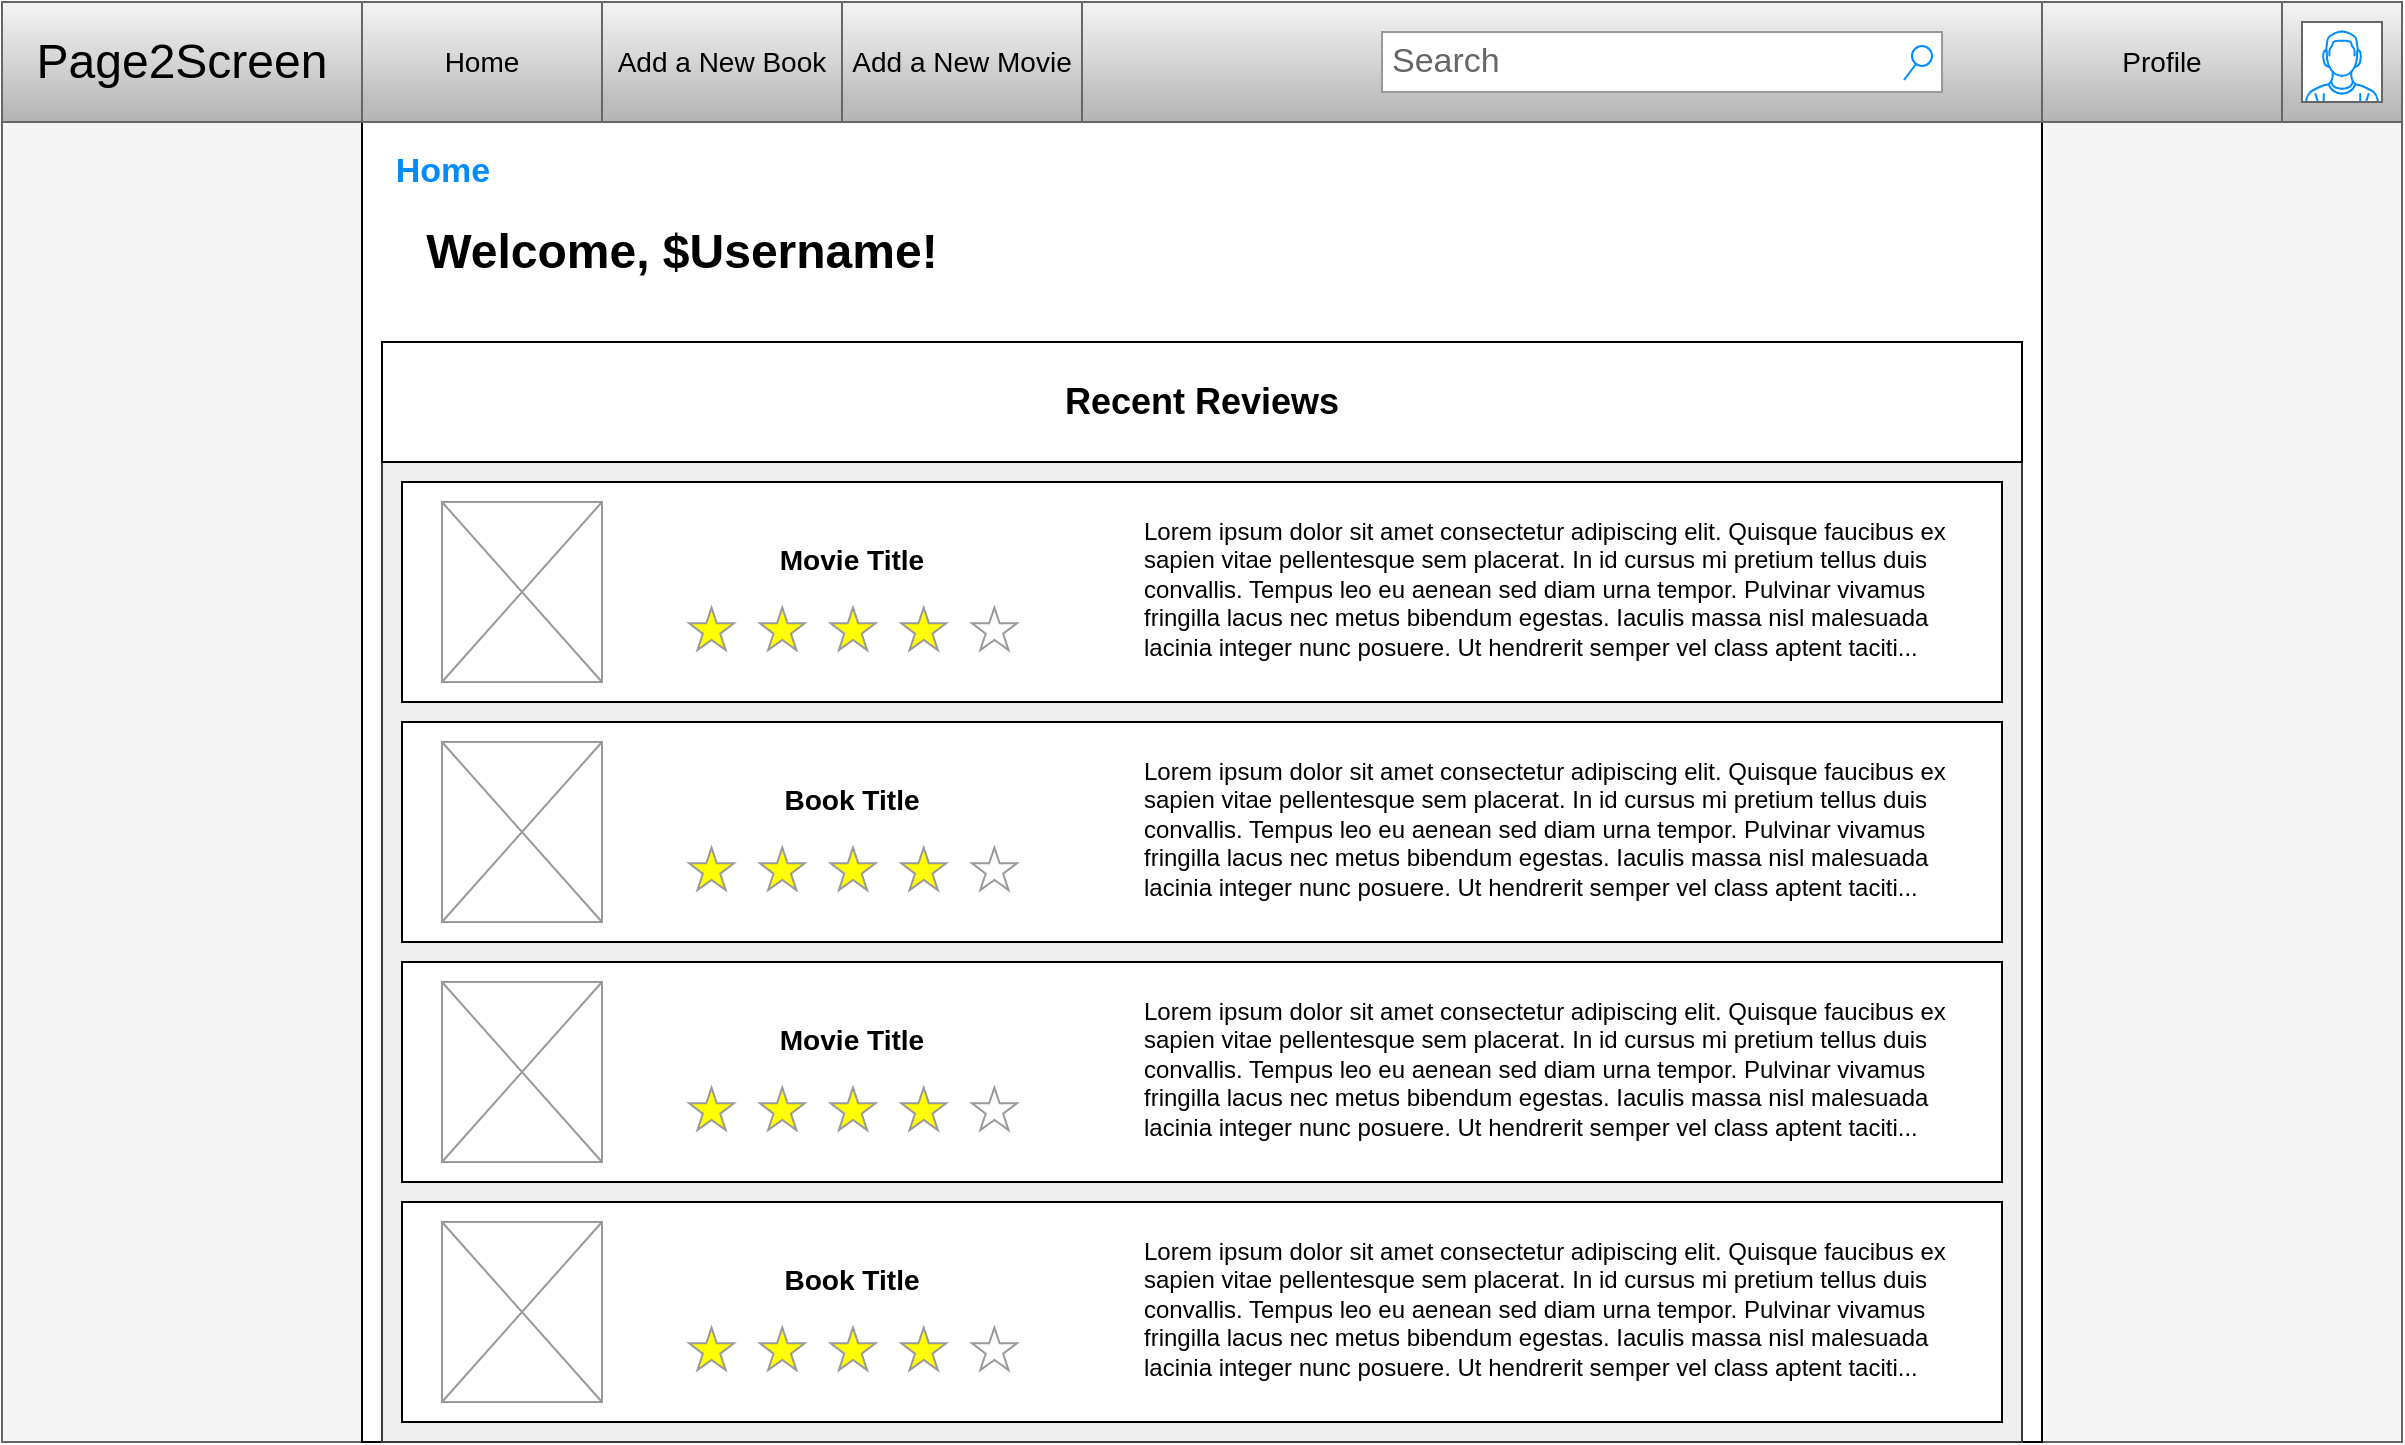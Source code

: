 <mxfile version="28.1.2" pages="8">
  <diagram name="Home Page" id="vIQDPJcJGv9DZ9HKgYAZ">
    <mxGraphModel dx="1412" dy="835" grid="1" gridSize="10" guides="1" tooltips="1" connect="1" arrows="1" fold="1" page="1" pageScale="1" pageWidth="1600" pageHeight="900" math="0" shadow="0">
      <root>
        <mxCell id="fAPP_VxC3RdM7oCBKADx-0" />
        <mxCell id="fAPP_VxC3RdM7oCBKADx-1" parent="fAPP_VxC3RdM7oCBKADx-0" />
        <mxCell id="fAPP_VxC3RdM7oCBKADx-2" value="" style="rounded=0;whiteSpace=wrap;html=1;fillColor=#f5f5f5;fontColor=#333333;strokeColor=#666666;movable=0;resizable=0;rotatable=0;deletable=0;editable=0;locked=1;connectable=0;" vertex="1" parent="fAPP_VxC3RdM7oCBKADx-1">
          <mxGeometry x="40" y="40" width="1200" height="720" as="geometry" />
        </mxCell>
        <mxCell id="fAPP_VxC3RdM7oCBKADx-3" value="" style="rounded=0;whiteSpace=wrap;html=1;" vertex="1" parent="fAPP_VxC3RdM7oCBKADx-1">
          <mxGeometry x="220" y="100" width="840" height="660" as="geometry" />
        </mxCell>
        <mxCell id="fAPP_VxC3RdM7oCBKADx-4" value="" style="group" vertex="1" connectable="0" parent="fAPP_VxC3RdM7oCBKADx-1">
          <mxGeometry x="40" y="40" width="1200" height="60" as="geometry" />
        </mxCell>
        <mxCell id="fAPP_VxC3RdM7oCBKADx-5" value="" style="rounded=0;whiteSpace=wrap;html=1;fillColor=#f5f5f5;strokeColor=#666666;gradientColor=#b3b3b3;" vertex="1" parent="fAPP_VxC3RdM7oCBKADx-4">
          <mxGeometry width="1200" height="60" as="geometry" />
        </mxCell>
        <mxCell id="fAPP_VxC3RdM7oCBKADx-6" value="&lt;font style=&quot;font-size: 24px;&quot;&gt;Page2Screen&lt;/font&gt;" style="rounded=0;whiteSpace=wrap;html=1;fillColor=#f5f5f5;strokeColor=#666666;gradientColor=#b3b3b3;" vertex="1" parent="fAPP_VxC3RdM7oCBKADx-4">
          <mxGeometry width="180" height="60" as="geometry" />
        </mxCell>
        <mxCell id="fAPP_VxC3RdM7oCBKADx-7" value="&lt;font style=&quot;font-size: 14px;&quot;&gt;Home&lt;/font&gt;" style="rounded=0;whiteSpace=wrap;html=1;fillColor=#f5f5f5;strokeColor=#666666;gradientColor=#b3b3b3;" vertex="1" parent="fAPP_VxC3RdM7oCBKADx-4">
          <mxGeometry x="180" width="120" height="60" as="geometry" />
        </mxCell>
        <mxCell id="fAPP_VxC3RdM7oCBKADx-8" value="&lt;font style=&quot;font-size: 14px;&quot;&gt;Profile&lt;/font&gt;" style="rounded=0;whiteSpace=wrap;html=1;fillColor=#f5f5f5;strokeColor=#666666;gradientColor=#b3b3b3;" vertex="1" parent="fAPP_VxC3RdM7oCBKADx-4">
          <mxGeometry x="1020" width="120" height="60" as="geometry" />
        </mxCell>
        <mxCell id="fAPP_VxC3RdM7oCBKADx-9" value="" style="verticalLabelPosition=bottom;shadow=0;dashed=0;align=center;html=1;verticalAlign=top;strokeWidth=1;shape=mxgraph.mockup.containers.userMale;strokeColor=#666666;strokeColor2=#008cff;" vertex="1" parent="fAPP_VxC3RdM7oCBKADx-4">
          <mxGeometry x="1150" y="10" width="40" height="40" as="geometry" />
        </mxCell>
        <mxCell id="fAPP_VxC3RdM7oCBKADx-10" value="Search" style="strokeWidth=1;shadow=0;dashed=0;align=center;html=1;shape=mxgraph.mockup.forms.searchBox;strokeColor=#999999;mainText=;strokeColor2=#008cff;fontColor=#666666;fontSize=17;align=left;spacingLeft=3;whiteSpace=wrap;" vertex="1" parent="fAPP_VxC3RdM7oCBKADx-4">
          <mxGeometry x="690" y="15" width="280" height="30" as="geometry" />
        </mxCell>
        <mxCell id="fAPP_VxC3RdM7oCBKADx-11" value="&lt;span style=&quot;font-size: 14px;&quot;&gt;Add a New Book&lt;/span&gt;" style="rounded=0;whiteSpace=wrap;html=1;fillColor=#f5f5f5;strokeColor=#666666;gradientColor=#b3b3b3;" vertex="1" parent="fAPP_VxC3RdM7oCBKADx-4">
          <mxGeometry x="300" width="120" height="60" as="geometry" />
        </mxCell>
        <mxCell id="fAPP_VxC3RdM7oCBKADx-12" value="&lt;span style=&quot;font-size: 14px;&quot;&gt;Add a New Movie&lt;/span&gt;" style="rounded=0;whiteSpace=wrap;html=1;fillColor=#f5f5f5;strokeColor=#666666;gradientColor=#b3b3b3;" vertex="1" parent="fAPP_VxC3RdM7oCBKADx-4">
          <mxGeometry x="420" width="120" height="60" as="geometry" />
        </mxCell>
        <mxCell id="fAPP_VxC3RdM7oCBKADx-13" value="&lt;span style=&quot;color: rgb(0, 140, 255);&quot;&gt;Home&lt;/span&gt;" style="strokeWidth=1;shadow=0;dashed=0;align=center;html=1;shape=mxgraph.mockup.navigation.anchor;fontSize=17;fontColor=#666666;fontStyle=1;" vertex="1" parent="fAPP_VxC3RdM7oCBKADx-1">
          <mxGeometry x="230" y="110" width="60" height="30" as="geometry" />
        </mxCell>
        <mxCell id="YRooIvFeHkR9DyqBryt1-1" value="&lt;h1&gt;Welcome, $Username!&lt;/h1&gt;" style="text;html=1;align=center;verticalAlign=middle;whiteSpace=wrap;rounded=0;" vertex="1" parent="fAPP_VxC3RdM7oCBKADx-1">
          <mxGeometry x="230" y="140" width="300" height="50" as="geometry" />
        </mxCell>
        <mxCell id="cVGK4R2tSuXHLGdvSP9b-0" value="" style="rounded=0;whiteSpace=wrap;html=1;fillColor=#eeeeee;strokeColor=#36393d;" vertex="1" parent="fAPP_VxC3RdM7oCBKADx-1">
          <mxGeometry x="230" y="210" width="820" height="550" as="geometry" />
        </mxCell>
        <mxCell id="cVGK4R2tSuXHLGdvSP9b-1" value="&lt;h2&gt;Recent Reviews&lt;/h2&gt;" style="rounded=0;whiteSpace=wrap;html=1;" vertex="1" parent="fAPP_VxC3RdM7oCBKADx-1">
          <mxGeometry x="230" y="210" width="820" height="60" as="geometry" />
        </mxCell>
        <mxCell id="cVGK4R2tSuXHLGdvSP9b-2" value="" style="group" vertex="1" connectable="0" parent="fAPP_VxC3RdM7oCBKADx-1">
          <mxGeometry x="240" y="280" width="800" height="110" as="geometry" />
        </mxCell>
        <mxCell id="cVGK4R2tSuXHLGdvSP9b-3" value="" style="rounded=0;whiteSpace=wrap;html=1;" vertex="1" parent="cVGK4R2tSuXHLGdvSP9b-2">
          <mxGeometry width="800.0" height="110" as="geometry" />
        </mxCell>
        <mxCell id="cVGK4R2tSuXHLGdvSP9b-4" value="" style="verticalLabelPosition=bottom;shadow=0;dashed=0;align=center;html=1;verticalAlign=top;strokeWidth=1;shape=mxgraph.mockup.misc.rating;strokeColor=#999999;fillColor=#ffff00;emptyFillColor=#ffffff;grade=4;ratingScale=5;ratingStyle=star;" vertex="1" parent="cVGK4R2tSuXHLGdvSP9b-2">
          <mxGeometry x="143.59" y="62.857" width="303.59" height="23.571" as="geometry" />
        </mxCell>
        <mxCell id="cVGK4R2tSuXHLGdvSP9b-5" value="&lt;h3&gt;Movie Title&lt;/h3&gt;" style="text;html=1;align=center;verticalAlign=middle;whiteSpace=wrap;rounded=0;" vertex="1" parent="cVGK4R2tSuXHLGdvSP9b-2">
          <mxGeometry x="140" y="15.71" width="170" height="47.14" as="geometry" />
        </mxCell>
        <mxCell id="cVGK4R2tSuXHLGdvSP9b-6" value="Lorem ipsum dolor sit amet consectetur adipiscing elit. Quisque faucibus ex sapien vitae pellentesque sem placerat. In id cursus mi pretium tellus duis convallis. Tempus leo eu aenean sed diam urna tempor. Pulvinar vivamus fringilla lacus nec metus bibendum egestas. Iaculis massa nisl malesuada lacinia integer nunc posuere. Ut hendrerit semper vel class aptent taciti..." style="text;spacingTop=-5;whiteSpace=wrap;html=1;align=left;fontSize=12;fontFamily=Helvetica;fillColor=none;strokeColor=none;" vertex="1" parent="cVGK4R2tSuXHLGdvSP9b-2">
          <mxGeometry x="369.231" y="15.714" width="410.256" height="78.571" as="geometry" />
        </mxCell>
        <mxCell id="cVGK4R2tSuXHLGdvSP9b-7" value="" style="verticalLabelPosition=bottom;shadow=0;dashed=0;align=center;html=1;verticalAlign=top;strokeWidth=1;shape=mxgraph.mockup.graphics.simpleIcon;strokeColor=#999999;" vertex="1" parent="cVGK4R2tSuXHLGdvSP9b-2">
          <mxGeometry x="20" y="10" width="80" height="90" as="geometry" />
        </mxCell>
        <mxCell id="cVGK4R2tSuXHLGdvSP9b-8" value="" style="group" vertex="1" connectable="0" parent="fAPP_VxC3RdM7oCBKADx-1">
          <mxGeometry x="240" y="400" width="800" height="110" as="geometry" />
        </mxCell>
        <mxCell id="cVGK4R2tSuXHLGdvSP9b-9" value="" style="rounded=0;whiteSpace=wrap;html=1;" vertex="1" parent="cVGK4R2tSuXHLGdvSP9b-8">
          <mxGeometry width="800.0" height="110" as="geometry" />
        </mxCell>
        <mxCell id="cVGK4R2tSuXHLGdvSP9b-10" value="" style="verticalLabelPosition=bottom;shadow=0;dashed=0;align=center;html=1;verticalAlign=top;strokeWidth=1;shape=mxgraph.mockup.misc.rating;strokeColor=#999999;fillColor=#ffff00;emptyFillColor=#ffffff;grade=4;ratingScale=5;ratingStyle=star;" vertex="1" parent="cVGK4R2tSuXHLGdvSP9b-8">
          <mxGeometry x="143.59" y="62.857" width="303.59" height="23.571" as="geometry" />
        </mxCell>
        <mxCell id="cVGK4R2tSuXHLGdvSP9b-11" value="&lt;h3&gt;Book Title&lt;/h3&gt;" style="text;html=1;align=center;verticalAlign=middle;whiteSpace=wrap;rounded=0;" vertex="1" parent="cVGK4R2tSuXHLGdvSP9b-8">
          <mxGeometry x="140" y="15.71" width="170" height="47.14" as="geometry" />
        </mxCell>
        <mxCell id="cVGK4R2tSuXHLGdvSP9b-12" value="Lorem ipsum dolor sit amet consectetur adipiscing elit. Quisque faucibus ex sapien vitae pellentesque sem placerat. In id cursus mi pretium tellus duis convallis. Tempus leo eu aenean sed diam urna tempor. Pulvinar vivamus fringilla lacus nec metus bibendum egestas. Iaculis massa nisl malesuada lacinia integer nunc posuere. Ut hendrerit semper vel class aptent taciti..." style="text;spacingTop=-5;whiteSpace=wrap;html=1;align=left;fontSize=12;fontFamily=Helvetica;fillColor=none;strokeColor=none;" vertex="1" parent="cVGK4R2tSuXHLGdvSP9b-8">
          <mxGeometry x="369.231" y="15.714" width="410.256" height="78.571" as="geometry" />
        </mxCell>
        <mxCell id="cVGK4R2tSuXHLGdvSP9b-13" value="" style="verticalLabelPosition=bottom;shadow=0;dashed=0;align=center;html=1;verticalAlign=top;strokeWidth=1;shape=mxgraph.mockup.graphics.simpleIcon;strokeColor=#999999;" vertex="1" parent="cVGK4R2tSuXHLGdvSP9b-8">
          <mxGeometry x="20" y="10" width="80" height="90" as="geometry" />
        </mxCell>
        <mxCell id="cVGK4R2tSuXHLGdvSP9b-14" value="" style="group" vertex="1" connectable="0" parent="fAPP_VxC3RdM7oCBKADx-1">
          <mxGeometry x="240" y="520" width="800" height="110" as="geometry" />
        </mxCell>
        <mxCell id="cVGK4R2tSuXHLGdvSP9b-15" value="" style="rounded=0;whiteSpace=wrap;html=1;" vertex="1" parent="cVGK4R2tSuXHLGdvSP9b-14">
          <mxGeometry width="800.0" height="110" as="geometry" />
        </mxCell>
        <mxCell id="cVGK4R2tSuXHLGdvSP9b-16" value="" style="verticalLabelPosition=bottom;shadow=0;dashed=0;align=center;html=1;verticalAlign=top;strokeWidth=1;shape=mxgraph.mockup.misc.rating;strokeColor=#999999;fillColor=#ffff00;emptyFillColor=#ffffff;grade=4;ratingScale=5;ratingStyle=star;" vertex="1" parent="cVGK4R2tSuXHLGdvSP9b-14">
          <mxGeometry x="143.59" y="62.857" width="303.59" height="23.571" as="geometry" />
        </mxCell>
        <mxCell id="cVGK4R2tSuXHLGdvSP9b-17" value="&lt;h3&gt;Movie Title&lt;/h3&gt;" style="text;html=1;align=center;verticalAlign=middle;whiteSpace=wrap;rounded=0;" vertex="1" parent="cVGK4R2tSuXHLGdvSP9b-14">
          <mxGeometry x="140" y="15.71" width="170" height="47.14" as="geometry" />
        </mxCell>
        <mxCell id="cVGK4R2tSuXHLGdvSP9b-18" value="Lorem ipsum dolor sit amet consectetur adipiscing elit. Quisque faucibus ex sapien vitae pellentesque sem placerat. In id cursus mi pretium tellus duis convallis. Tempus leo eu aenean sed diam urna tempor. Pulvinar vivamus fringilla lacus nec metus bibendum egestas. Iaculis massa nisl malesuada lacinia integer nunc posuere. Ut hendrerit semper vel class aptent taciti..." style="text;spacingTop=-5;whiteSpace=wrap;html=1;align=left;fontSize=12;fontFamily=Helvetica;fillColor=none;strokeColor=none;" vertex="1" parent="cVGK4R2tSuXHLGdvSP9b-14">
          <mxGeometry x="369.231" y="15.714" width="410.256" height="78.571" as="geometry" />
        </mxCell>
        <mxCell id="cVGK4R2tSuXHLGdvSP9b-19" value="" style="verticalLabelPosition=bottom;shadow=0;dashed=0;align=center;html=1;verticalAlign=top;strokeWidth=1;shape=mxgraph.mockup.graphics.simpleIcon;strokeColor=#999999;" vertex="1" parent="cVGK4R2tSuXHLGdvSP9b-14">
          <mxGeometry x="20" y="10" width="80" height="90" as="geometry" />
        </mxCell>
        <mxCell id="0d22oIdm-5TWuLwSdh2--0" value="" style="group" vertex="1" connectable="0" parent="fAPP_VxC3RdM7oCBKADx-1">
          <mxGeometry x="240" y="640" width="800" height="110" as="geometry" />
        </mxCell>
        <mxCell id="0d22oIdm-5TWuLwSdh2--1" value="" style="rounded=0;whiteSpace=wrap;html=1;" vertex="1" parent="0d22oIdm-5TWuLwSdh2--0">
          <mxGeometry width="800.0" height="110" as="geometry" />
        </mxCell>
        <mxCell id="0d22oIdm-5TWuLwSdh2--2" value="" style="verticalLabelPosition=bottom;shadow=0;dashed=0;align=center;html=1;verticalAlign=top;strokeWidth=1;shape=mxgraph.mockup.misc.rating;strokeColor=#999999;fillColor=#ffff00;emptyFillColor=#ffffff;grade=4;ratingScale=5;ratingStyle=star;" vertex="1" parent="0d22oIdm-5TWuLwSdh2--0">
          <mxGeometry x="143.59" y="62.857" width="303.59" height="23.571" as="geometry" />
        </mxCell>
        <mxCell id="0d22oIdm-5TWuLwSdh2--3" value="&lt;h3&gt;Book Title&lt;/h3&gt;" style="text;html=1;align=center;verticalAlign=middle;whiteSpace=wrap;rounded=0;" vertex="1" parent="0d22oIdm-5TWuLwSdh2--0">
          <mxGeometry x="140" y="15.71" width="170" height="47.14" as="geometry" />
        </mxCell>
        <mxCell id="0d22oIdm-5TWuLwSdh2--4" value="Lorem ipsum dolor sit amet consectetur adipiscing elit. Quisque faucibus ex sapien vitae pellentesque sem placerat. In id cursus mi pretium tellus duis convallis. Tempus leo eu aenean sed diam urna tempor. Pulvinar vivamus fringilla lacus nec metus bibendum egestas. Iaculis massa nisl malesuada lacinia integer nunc posuere. Ut hendrerit semper vel class aptent taciti..." style="text;spacingTop=-5;whiteSpace=wrap;html=1;align=left;fontSize=12;fontFamily=Helvetica;fillColor=none;strokeColor=none;" vertex="1" parent="0d22oIdm-5TWuLwSdh2--0">
          <mxGeometry x="369.231" y="15.714" width="410.256" height="78.571" as="geometry" />
        </mxCell>
        <mxCell id="0d22oIdm-5TWuLwSdh2--5" value="" style="verticalLabelPosition=bottom;shadow=0;dashed=0;align=center;html=1;verticalAlign=top;strokeWidth=1;shape=mxgraph.mockup.graphics.simpleIcon;strokeColor=#999999;" vertex="1" parent="0d22oIdm-5TWuLwSdh2--0">
          <mxGeometry x="20" y="10" width="80" height="90" as="geometry" />
        </mxCell>
      </root>
    </mxGraphModel>
  </diagram>
  <diagram name="Profile Page" id="79Tkl-B9GMFOT4wElyUh">
    <mxGraphModel dx="1412" dy="835" grid="1" gridSize="10" guides="1" tooltips="1" connect="1" arrows="1" fold="1" page="1" pageScale="1" pageWidth="1600" pageHeight="900" math="0" shadow="0">
      <root>
        <mxCell id="684coqEl3_qEEYviU3-1-0" />
        <mxCell id="684coqEl3_qEEYviU3-1-1" parent="684coqEl3_qEEYviU3-1-0" />
        <mxCell id="684coqEl3_qEEYviU3-1-2" value="" style="rounded=0;whiteSpace=wrap;html=1;fillColor=#f5f5f5;fontColor=#333333;strokeColor=#666666;movable=0;resizable=0;rotatable=0;deletable=0;editable=0;locked=1;connectable=0;" vertex="1" parent="684coqEl3_qEEYviU3-1-1">
          <mxGeometry x="40" y="40" width="1200" height="720" as="geometry" />
        </mxCell>
        <mxCell id="684coqEl3_qEEYviU3-1-3" value="&lt;div&gt;&lt;br&gt;&lt;/div&gt;" style="rounded=0;whiteSpace=wrap;html=1;" vertex="1" parent="684coqEl3_qEEYviU3-1-1">
          <mxGeometry x="220" y="100" width="840" height="660" as="geometry" />
        </mxCell>
        <mxCell id="684coqEl3_qEEYviU3-1-4" value="" style="group" vertex="1" connectable="0" parent="684coqEl3_qEEYviU3-1-1">
          <mxGeometry x="40" y="40" width="1200" height="60" as="geometry" />
        </mxCell>
        <mxCell id="684coqEl3_qEEYviU3-1-5" value="" style="rounded=0;whiteSpace=wrap;html=1;fillColor=#f5f5f5;strokeColor=#666666;gradientColor=#b3b3b3;" vertex="1" parent="684coqEl3_qEEYviU3-1-4">
          <mxGeometry width="1200" height="60" as="geometry" />
        </mxCell>
        <mxCell id="684coqEl3_qEEYviU3-1-6" value="&lt;font style=&quot;font-size: 24px;&quot;&gt;Page2Screen&lt;/font&gt;" style="rounded=0;whiteSpace=wrap;html=1;fillColor=#f5f5f5;strokeColor=#666666;gradientColor=#b3b3b3;" vertex="1" parent="684coqEl3_qEEYviU3-1-4">
          <mxGeometry width="180" height="60" as="geometry" />
        </mxCell>
        <mxCell id="684coqEl3_qEEYviU3-1-7" value="&lt;font style=&quot;font-size: 14px;&quot;&gt;Home&lt;/font&gt;" style="rounded=0;whiteSpace=wrap;html=1;fillColor=#f5f5f5;strokeColor=#666666;gradientColor=#b3b3b3;" vertex="1" parent="684coqEl3_qEEYviU3-1-4">
          <mxGeometry x="180" width="120" height="60" as="geometry" />
        </mxCell>
        <mxCell id="684coqEl3_qEEYviU3-1-8" value="&lt;font style=&quot;font-size: 14px;&quot;&gt;Profile&lt;/font&gt;" style="rounded=0;whiteSpace=wrap;html=1;fillColor=#f5f5f5;strokeColor=#666666;gradientColor=#b3b3b3;" vertex="1" parent="684coqEl3_qEEYviU3-1-4">
          <mxGeometry x="1020" width="120" height="60" as="geometry" />
        </mxCell>
        <mxCell id="684coqEl3_qEEYviU3-1-9" value="" style="verticalLabelPosition=bottom;shadow=0;dashed=0;align=center;html=1;verticalAlign=top;strokeWidth=1;shape=mxgraph.mockup.containers.userMale;strokeColor=#666666;strokeColor2=#008cff;" vertex="1" parent="684coqEl3_qEEYviU3-1-4">
          <mxGeometry x="1150" y="10" width="40" height="40" as="geometry" />
        </mxCell>
        <mxCell id="684coqEl3_qEEYviU3-1-10" value="Search" style="strokeWidth=1;shadow=0;dashed=0;align=center;html=1;shape=mxgraph.mockup.forms.searchBox;strokeColor=#999999;mainText=;strokeColor2=#008cff;fontColor=#666666;fontSize=17;align=left;spacingLeft=3;whiteSpace=wrap;" vertex="1" parent="684coqEl3_qEEYviU3-1-4">
          <mxGeometry x="690" y="15" width="280" height="30" as="geometry" />
        </mxCell>
        <mxCell id="684coqEl3_qEEYviU3-1-11" value="&lt;span style=&quot;font-size: 14px;&quot;&gt;Add a New Book&lt;/span&gt;" style="rounded=0;whiteSpace=wrap;html=1;fillColor=#f5f5f5;strokeColor=#666666;gradientColor=#b3b3b3;" vertex="1" parent="684coqEl3_qEEYviU3-1-4">
          <mxGeometry x="300" width="120" height="60" as="geometry" />
        </mxCell>
        <mxCell id="684coqEl3_qEEYviU3-1-12" value="&lt;span style=&quot;font-size: 14px;&quot;&gt;Add a New Movie&lt;/span&gt;" style="rounded=0;whiteSpace=wrap;html=1;fillColor=#f5f5f5;strokeColor=#666666;gradientColor=#b3b3b3;" vertex="1" parent="684coqEl3_qEEYviU3-1-4">
          <mxGeometry x="420" width="120" height="60" as="geometry" />
        </mxCell>
        <mxCell id="HPblvazNtrxZbbKswalA-9" value="Home" style="strokeWidth=1;shadow=0;dashed=0;align=center;html=1;shape=mxgraph.mockup.navigation.anchor;fontSize=17;fontColor=#666666;fontStyle=1;" vertex="1" parent="684coqEl3_qEEYviU3-1-1">
          <mxGeometry x="230" y="110" width="60" height="30" as="geometry" />
        </mxCell>
        <mxCell id="HPblvazNtrxZbbKswalA-10" value="&gt;" style="strokeWidth=1;shadow=0;dashed=0;align=center;html=1;shape=mxgraph.mockup.navigation.anchor;fontSize=24;fontColor=#aaaaaa;fontStyle=1;" vertex="1" parent="684coqEl3_qEEYviU3-1-1">
          <mxGeometry x="290" y="110" width="20" height="30" as="geometry" />
        </mxCell>
        <mxCell id="HPblvazNtrxZbbKswalA-11" value="&lt;span style=&quot;color: rgb(0, 140, 255);&quot;&gt;Profile&lt;/span&gt;" style="strokeWidth=1;shadow=0;dashed=0;align=center;html=1;shape=mxgraph.mockup.navigation.anchor;fontSize=17;fontColor=#666666;fontStyle=1;" vertex="1" parent="684coqEl3_qEEYviU3-1-1">
          <mxGeometry x="310" y="110" width="60" height="30" as="geometry" />
        </mxCell>
        <mxCell id="HPblvazNtrxZbbKswalA-15" value="" style="strokeWidth=1;shadow=0;dashed=0;align=center;html=1;shape=mxgraph.mockup.navigation.anchor;fontSize=17;fontColor=#008cff;fontStyle=1;" vertex="1" parent="684coqEl3_qEEYviU3-1-1">
          <mxGeometry x="470" y="100" width="60" height="30" as="geometry" />
        </mxCell>
        <mxCell id="Tb5F3BX2D3OAyotIOsu2-0" value="&lt;h3&gt;$Username&lt;/h3&gt;" style="rounded=0;whiteSpace=wrap;html=1;" vertex="1" parent="684coqEl3_qEEYviU3-1-1">
          <mxGeometry x="310" y="150" width="180" height="80" as="geometry" />
        </mxCell>
        <mxCell id="Tb5F3BX2D3OAyotIOsu2-1" value="" style="verticalLabelPosition=bottom;shadow=0;dashed=0;align=center;html=1;verticalAlign=top;strokeWidth=1;shape=mxgraph.mockup.containers.userMale;strokeColor=#666666;strokeColor2=#008cff;" vertex="1" parent="684coqEl3_qEEYviU3-1-1">
          <mxGeometry x="230" y="150" width="80" height="80" as="geometry" />
        </mxCell>
        <mxCell id="Tb5F3BX2D3OAyotIOsu2-3" value="" style="rounded=0;whiteSpace=wrap;html=1;fillColor=#eeeeee;strokeColor=#36393d;" vertex="1" parent="684coqEl3_qEEYviU3-1-1">
          <mxGeometry x="230" y="250" width="820" height="500" as="geometry" />
        </mxCell>
        <mxCell id="Tb5F3BX2D3OAyotIOsu2-6" value="&lt;h2&gt;$Username&#39;s Recent Reviews&lt;/h2&gt;" style="rounded=0;whiteSpace=wrap;html=1;" vertex="1" parent="684coqEl3_qEEYviU3-1-1">
          <mxGeometry x="230" y="250" width="820" height="60" as="geometry" />
        </mxCell>
        <mxCell id="Tb5F3BX2D3OAyotIOsu2-14" value="" style="group" vertex="1" connectable="0" parent="684coqEl3_qEEYviU3-1-1">
          <mxGeometry x="240" y="320" width="800" height="110" as="geometry" />
        </mxCell>
        <mxCell id="Tb5F3BX2D3OAyotIOsu2-9" value="" style="rounded=0;whiteSpace=wrap;html=1;" vertex="1" parent="Tb5F3BX2D3OAyotIOsu2-14">
          <mxGeometry width="800.0" height="110" as="geometry" />
        </mxCell>
        <mxCell id="Tb5F3BX2D3OAyotIOsu2-11" value="" style="verticalLabelPosition=bottom;shadow=0;dashed=0;align=center;html=1;verticalAlign=top;strokeWidth=1;shape=mxgraph.mockup.misc.rating;strokeColor=#999999;fillColor=#ffff00;emptyFillColor=#ffffff;grade=4;ratingScale=5;ratingStyle=star;" vertex="1" parent="Tb5F3BX2D3OAyotIOsu2-14">
          <mxGeometry x="143.59" y="62.857" width="303.59" height="23.571" as="geometry" />
        </mxCell>
        <mxCell id="Tb5F3BX2D3OAyotIOsu2-12" value="&lt;h3&gt;Movie Title&lt;/h3&gt;" style="text;html=1;align=center;verticalAlign=middle;whiteSpace=wrap;rounded=0;" vertex="1" parent="Tb5F3BX2D3OAyotIOsu2-14">
          <mxGeometry x="140" y="15.71" width="170" height="47.14" as="geometry" />
        </mxCell>
        <mxCell id="Tb5F3BX2D3OAyotIOsu2-13" value="Lorem ipsum dolor sit amet consectetur adipiscing elit. Quisque faucibus ex sapien vitae pellentesque sem placerat. In id cursus mi pretium tellus duis convallis. Tempus leo eu aenean sed diam urna tempor. Pulvinar vivamus fringilla lacus nec metus bibendum egestas. Iaculis massa nisl malesuada lacinia integer nunc posuere. Ut hendrerit semper vel class aptent taciti..." style="text;spacingTop=-5;whiteSpace=wrap;html=1;align=left;fontSize=12;fontFamily=Helvetica;fillColor=none;strokeColor=none;" vertex="1" parent="Tb5F3BX2D3OAyotIOsu2-14">
          <mxGeometry x="369.231" y="15.714" width="410.256" height="78.571" as="geometry" />
        </mxCell>
        <mxCell id="Tb5F3BX2D3OAyotIOsu2-40" value="" style="verticalLabelPosition=bottom;shadow=0;dashed=0;align=center;html=1;verticalAlign=top;strokeWidth=1;shape=mxgraph.mockup.graphics.simpleIcon;strokeColor=#999999;" vertex="1" parent="Tb5F3BX2D3OAyotIOsu2-14">
          <mxGeometry x="20" y="10" width="80" height="90" as="geometry" />
        </mxCell>
        <mxCell id="Tb5F3BX2D3OAyotIOsu2-41" value="" style="group" vertex="1" connectable="0" parent="684coqEl3_qEEYviU3-1-1">
          <mxGeometry x="240" y="440" width="800" height="110" as="geometry" />
        </mxCell>
        <mxCell id="Tb5F3BX2D3OAyotIOsu2-42" value="" style="rounded=0;whiteSpace=wrap;html=1;" vertex="1" parent="Tb5F3BX2D3OAyotIOsu2-41">
          <mxGeometry width="800.0" height="110" as="geometry" />
        </mxCell>
        <mxCell id="Tb5F3BX2D3OAyotIOsu2-43" value="" style="verticalLabelPosition=bottom;shadow=0;dashed=0;align=center;html=1;verticalAlign=top;strokeWidth=1;shape=mxgraph.mockup.misc.rating;strokeColor=#999999;fillColor=#ffff00;emptyFillColor=#ffffff;grade=4;ratingScale=5;ratingStyle=star;" vertex="1" parent="Tb5F3BX2D3OAyotIOsu2-41">
          <mxGeometry x="143.59" y="62.857" width="303.59" height="23.571" as="geometry" />
        </mxCell>
        <mxCell id="Tb5F3BX2D3OAyotIOsu2-44" value="&lt;h3&gt;Book Title&lt;/h3&gt;" style="text;html=1;align=center;verticalAlign=middle;whiteSpace=wrap;rounded=0;" vertex="1" parent="Tb5F3BX2D3OAyotIOsu2-41">
          <mxGeometry x="140" y="15.71" width="170" height="47.14" as="geometry" />
        </mxCell>
        <mxCell id="Tb5F3BX2D3OAyotIOsu2-45" value="Lorem ipsum dolor sit amet consectetur adipiscing elit. Quisque faucibus ex sapien vitae pellentesque sem placerat. In id cursus mi pretium tellus duis convallis. Tempus leo eu aenean sed diam urna tempor. Pulvinar vivamus fringilla lacus nec metus bibendum egestas. Iaculis massa nisl malesuada lacinia integer nunc posuere. Ut hendrerit semper vel class aptent taciti..." style="text;spacingTop=-5;whiteSpace=wrap;html=1;align=left;fontSize=12;fontFamily=Helvetica;fillColor=none;strokeColor=none;" vertex="1" parent="Tb5F3BX2D3OAyotIOsu2-41">
          <mxGeometry x="369.231" y="15.714" width="410.256" height="78.571" as="geometry" />
        </mxCell>
        <mxCell id="Tb5F3BX2D3OAyotIOsu2-46" value="" style="verticalLabelPosition=bottom;shadow=0;dashed=0;align=center;html=1;verticalAlign=top;strokeWidth=1;shape=mxgraph.mockup.graphics.simpleIcon;strokeColor=#999999;" vertex="1" parent="Tb5F3BX2D3OAyotIOsu2-41">
          <mxGeometry x="20" y="10" width="80" height="90" as="geometry" />
        </mxCell>
        <mxCell id="Tb5F3BX2D3OAyotIOsu2-47" value="" style="group" vertex="1" connectable="0" parent="684coqEl3_qEEYviU3-1-1">
          <mxGeometry x="240" y="560" width="800" height="110" as="geometry" />
        </mxCell>
        <mxCell id="Tb5F3BX2D3OAyotIOsu2-48" value="" style="rounded=0;whiteSpace=wrap;html=1;" vertex="1" parent="Tb5F3BX2D3OAyotIOsu2-47">
          <mxGeometry width="800.0" height="110" as="geometry" />
        </mxCell>
        <mxCell id="Tb5F3BX2D3OAyotIOsu2-49" value="" style="verticalLabelPosition=bottom;shadow=0;dashed=0;align=center;html=1;verticalAlign=top;strokeWidth=1;shape=mxgraph.mockup.misc.rating;strokeColor=#999999;fillColor=#ffff00;emptyFillColor=#ffffff;grade=4;ratingScale=5;ratingStyle=star;" vertex="1" parent="Tb5F3BX2D3OAyotIOsu2-47">
          <mxGeometry x="143.59" y="62.857" width="303.59" height="23.571" as="geometry" />
        </mxCell>
        <mxCell id="Tb5F3BX2D3OAyotIOsu2-50" value="&lt;h3&gt;Movie Title&lt;/h3&gt;" style="text;html=1;align=center;verticalAlign=middle;whiteSpace=wrap;rounded=0;" vertex="1" parent="Tb5F3BX2D3OAyotIOsu2-47">
          <mxGeometry x="140" y="15.71" width="170" height="47.14" as="geometry" />
        </mxCell>
        <mxCell id="Tb5F3BX2D3OAyotIOsu2-51" value="Lorem ipsum dolor sit amet consectetur adipiscing elit. Quisque faucibus ex sapien vitae pellentesque sem placerat. In id cursus mi pretium tellus duis convallis. Tempus leo eu aenean sed diam urna tempor. Pulvinar vivamus fringilla lacus nec metus bibendum egestas. Iaculis massa nisl malesuada lacinia integer nunc posuere. Ut hendrerit semper vel class aptent taciti..." style="text;spacingTop=-5;whiteSpace=wrap;html=1;align=left;fontSize=12;fontFamily=Helvetica;fillColor=none;strokeColor=none;" vertex="1" parent="Tb5F3BX2D3OAyotIOsu2-47">
          <mxGeometry x="369.231" y="15.714" width="410.256" height="78.571" as="geometry" />
        </mxCell>
        <mxCell id="Tb5F3BX2D3OAyotIOsu2-52" value="" style="verticalLabelPosition=bottom;shadow=0;dashed=0;align=center;html=1;verticalAlign=top;strokeWidth=1;shape=mxgraph.mockup.graphics.simpleIcon;strokeColor=#999999;" vertex="1" parent="Tb5F3BX2D3OAyotIOsu2-47">
          <mxGeometry x="20" y="10" width="80" height="90" as="geometry" />
        </mxCell>
      </root>
    </mxGraphModel>
  </diagram>
  <diagram name="Search Results" id="0OCESzkSAGzuqbsdM6dS">
    <mxGraphModel dx="1661" dy="982" grid="1" gridSize="10" guides="1" tooltips="1" connect="1" arrows="1" fold="1" page="1" pageScale="1" pageWidth="1600" pageHeight="900" math="0" shadow="0">
      <root>
        <mxCell id="eUvmQ82-40jviw63fqVE-0" />
        <mxCell id="eUvmQ82-40jviw63fqVE-1" parent="eUvmQ82-40jviw63fqVE-0" />
        <mxCell id="eUvmQ82-40jviw63fqVE-2" value="" style="rounded=0;whiteSpace=wrap;html=1;fillColor=#f5f5f5;fontColor=#333333;strokeColor=#666666;movable=0;resizable=0;rotatable=0;deletable=0;editable=0;locked=1;connectable=0;" vertex="1" parent="eUvmQ82-40jviw63fqVE-1">
          <mxGeometry x="40" y="40" width="1200" height="720" as="geometry" />
        </mxCell>
        <mxCell id="eUvmQ82-40jviw63fqVE-3" value="page content" style="rounded=0;whiteSpace=wrap;html=1;" vertex="1" parent="eUvmQ82-40jviw63fqVE-1">
          <mxGeometry x="220" y="100" width="840" height="660" as="geometry" />
        </mxCell>
        <mxCell id="eUvmQ82-40jviw63fqVE-4" value="" style="group" vertex="1" connectable="0" parent="eUvmQ82-40jviw63fqVE-1">
          <mxGeometry x="40" y="40" width="1200" height="60" as="geometry" />
        </mxCell>
        <mxCell id="eUvmQ82-40jviw63fqVE-5" value="" style="rounded=0;whiteSpace=wrap;html=1;fillColor=#f5f5f5;strokeColor=#666666;gradientColor=#b3b3b3;" vertex="1" parent="eUvmQ82-40jviw63fqVE-4">
          <mxGeometry width="1200" height="60" as="geometry" />
        </mxCell>
        <mxCell id="eUvmQ82-40jviw63fqVE-6" value="&lt;font style=&quot;font-size: 24px;&quot;&gt;Page2Screen&lt;/font&gt;" style="rounded=0;whiteSpace=wrap;html=1;fillColor=#f5f5f5;strokeColor=#666666;gradientColor=#b3b3b3;" vertex="1" parent="eUvmQ82-40jviw63fqVE-4">
          <mxGeometry width="180" height="60" as="geometry" />
        </mxCell>
        <mxCell id="eUvmQ82-40jviw63fqVE-7" value="&lt;font style=&quot;font-size: 14px;&quot;&gt;Home&lt;/font&gt;" style="rounded=0;whiteSpace=wrap;html=1;fillColor=#f5f5f5;strokeColor=#666666;gradientColor=#b3b3b3;" vertex="1" parent="eUvmQ82-40jviw63fqVE-4">
          <mxGeometry x="180" width="120" height="60" as="geometry" />
        </mxCell>
        <mxCell id="eUvmQ82-40jviw63fqVE-8" value="&lt;font style=&quot;font-size: 14px;&quot;&gt;Profile&lt;/font&gt;" style="rounded=0;whiteSpace=wrap;html=1;fillColor=#f5f5f5;strokeColor=#666666;gradientColor=#b3b3b3;" vertex="1" parent="eUvmQ82-40jviw63fqVE-4">
          <mxGeometry x="1020" width="120" height="60" as="geometry" />
        </mxCell>
        <mxCell id="eUvmQ82-40jviw63fqVE-9" value="" style="verticalLabelPosition=bottom;shadow=0;dashed=0;align=center;html=1;verticalAlign=top;strokeWidth=1;shape=mxgraph.mockup.containers.userMale;strokeColor=#666666;strokeColor2=#008cff;" vertex="1" parent="eUvmQ82-40jviw63fqVE-4">
          <mxGeometry x="1150" y="10" width="40" height="40" as="geometry" />
        </mxCell>
        <mxCell id="eUvmQ82-40jviw63fqVE-10" value="Search" style="strokeWidth=1;shadow=0;dashed=0;align=center;html=1;shape=mxgraph.mockup.forms.searchBox;strokeColor=#999999;mainText=;strokeColor2=#008cff;fontColor=#666666;fontSize=17;align=left;spacingLeft=3;whiteSpace=wrap;" vertex="1" parent="eUvmQ82-40jviw63fqVE-4">
          <mxGeometry x="690" y="15" width="280" height="30" as="geometry" />
        </mxCell>
        <mxCell id="eUvmQ82-40jviw63fqVE-11" value="&lt;span style=&quot;font-size: 14px;&quot;&gt;Add a New Book&lt;/span&gt;" style="rounded=0;whiteSpace=wrap;html=1;fillColor=#f5f5f5;strokeColor=#666666;gradientColor=#b3b3b3;" vertex="1" parent="eUvmQ82-40jviw63fqVE-4">
          <mxGeometry x="300" width="120" height="60" as="geometry" />
        </mxCell>
        <mxCell id="eUvmQ82-40jviw63fqVE-12" value="&lt;span style=&quot;font-size: 14px;&quot;&gt;Add a New Movie&lt;/span&gt;" style="rounded=0;whiteSpace=wrap;html=1;fillColor=#f5f5f5;strokeColor=#666666;gradientColor=#b3b3b3;" vertex="1" parent="eUvmQ82-40jviw63fqVE-4">
          <mxGeometry x="420" width="120" height="60" as="geometry" />
        </mxCell>
        <mxCell id="eUvmQ82-40jviw63fqVE-13" value="Home" style="strokeWidth=1;shadow=0;dashed=0;align=center;html=1;shape=mxgraph.mockup.navigation.anchor;fontSize=17;fontColor=#666666;fontStyle=1;" vertex="1" parent="eUvmQ82-40jviw63fqVE-1">
          <mxGeometry x="230" y="110" width="60" height="30" as="geometry" />
        </mxCell>
        <mxCell id="eUvmQ82-40jviw63fqVE-14" value="&gt;" style="strokeWidth=1;shadow=0;dashed=0;align=center;html=1;shape=mxgraph.mockup.navigation.anchor;fontSize=24;fontColor=#aaaaaa;fontStyle=1;" vertex="1" parent="eUvmQ82-40jviw63fqVE-1">
          <mxGeometry x="290" y="110" width="20" height="30" as="geometry" />
        </mxCell>
        <mxCell id="eUvmQ82-40jviw63fqVE-15" value="&lt;span style=&quot;color: rgb(0, 140, 255);&quot;&gt;Search Results&lt;/span&gt;" style="strokeWidth=1;shadow=0;dashed=0;align=center;html=1;shape=mxgraph.mockup.navigation.anchor;fontSize=17;fontColor=#666666;fontStyle=1;" vertex="1" parent="eUvmQ82-40jviw63fqVE-1">
          <mxGeometry x="310" y="110" width="130" height="30" as="geometry" />
        </mxCell>
        <mxCell id="yZrfFMTyfPt2Q-6mN6O9-0" value="&lt;h3&gt;&lt;span style=&quot;white-space: pre;&quot;&gt;&#x9;&lt;/span&gt;Showing 2 results for $Query:&lt;/h3&gt;" style="rounded=0;whiteSpace=wrap;html=1;align=left;" vertex="1" parent="eUvmQ82-40jviw63fqVE-1">
          <mxGeometry x="230" y="150" width="820" height="60" as="geometry" />
        </mxCell>
        <mxCell id="9mrLGpfA0G1IFX5okkB--1" value="" style="rounded=0;whiteSpace=wrap;html=1;fillColor=#eeeeee;strokeColor=#36393d;" vertex="1" parent="eUvmQ82-40jviw63fqVE-1">
          <mxGeometry x="230" y="210" width="820" height="250" as="geometry" />
        </mxCell>
        <mxCell id="9mrLGpfA0G1IFX5okkB--3" value="" style="rounded=0;whiteSpace=wrap;html=1;" vertex="1" parent="eUvmQ82-40jviw63fqVE-1">
          <mxGeometry x="750" y="150" width="300" height="60" as="geometry" />
        </mxCell>
        <mxCell id="9mrLGpfA0G1IFX5okkB--21" value="" style="group" vertex="1" connectable="0" parent="eUvmQ82-40jviw63fqVE-1">
          <mxGeometry x="900" y="160" width="70" height="10" as="geometry" />
        </mxCell>
        <mxCell id="9mrLGpfA0G1IFX5okkB--19" value="" style="ellipse;whiteSpace=wrap;html=1;aspect=fixed;fillColor=#f5f5f5;gradientColor=#b3b3b3;strokeColor=#666666;" vertex="1" parent="9mrLGpfA0G1IFX5okkB--21">
          <mxGeometry width="10" height="10" as="geometry" />
        </mxCell>
        <mxCell id="9mrLGpfA0G1IFX5okkB--20" value="Books" style="text;html=1;align=left;verticalAlign=middle;whiteSpace=wrap;rounded=0;" vertex="1" parent="9mrLGpfA0G1IFX5okkB--21">
          <mxGeometry x="20" width="50" height="10" as="geometry" />
        </mxCell>
        <mxCell id="9mrLGpfA0G1IFX5okkB--22" value="" style="group" vertex="1" connectable="0" parent="eUvmQ82-40jviw63fqVE-1">
          <mxGeometry x="900" y="175" width="70" height="10" as="geometry" />
        </mxCell>
        <mxCell id="9mrLGpfA0G1IFX5okkB--23" value="" style="ellipse;whiteSpace=wrap;html=1;aspect=fixed;fillColor=#f5f5f5;gradientColor=#b3b3b3;strokeColor=#666666;" vertex="1" parent="9mrLGpfA0G1IFX5okkB--22">
          <mxGeometry width="10" height="10" as="geometry" />
        </mxCell>
        <mxCell id="9mrLGpfA0G1IFX5okkB--24" value="Movies" style="text;html=1;align=left;verticalAlign=middle;whiteSpace=wrap;rounded=0;" vertex="1" parent="9mrLGpfA0G1IFX5okkB--22">
          <mxGeometry x="20" width="50" height="10" as="geometry" />
        </mxCell>
        <mxCell id="9mrLGpfA0G1IFX5okkB--25" value="" style="group" vertex="1" connectable="0" parent="eUvmQ82-40jviw63fqVE-1">
          <mxGeometry x="900" y="190" width="70" height="10" as="geometry" />
        </mxCell>
        <mxCell id="9mrLGpfA0G1IFX5okkB--26" value="" style="ellipse;whiteSpace=wrap;html=1;aspect=fixed;fillColor=#dae8fc;gradientColor=#7ea6e0;strokeColor=#6c8ebf;" vertex="1" parent="9mrLGpfA0G1IFX5okkB--25">
          <mxGeometry width="10" height="10" as="geometry" />
        </mxCell>
        <mxCell id="9mrLGpfA0G1IFX5okkB--27" value="All" style="text;html=1;align=left;verticalAlign=middle;whiteSpace=wrap;rounded=0;" vertex="1" parent="9mrLGpfA0G1IFX5okkB--25">
          <mxGeometry x="20" width="50" height="10" as="geometry" />
        </mxCell>
        <mxCell id="9mrLGpfA0G1IFX5okkB--28" value="Filter By:" style="text;html=1;align=center;verticalAlign=middle;whiteSpace=wrap;rounded=0;" vertex="1" parent="eUvmQ82-40jviw63fqVE-1">
          <mxGeometry x="790" y="165" width="60" height="30" as="geometry" />
        </mxCell>
        <mxCell id="_IWkG4hvXJJr_4FW6KrI-8" value="" style="group" vertex="1" connectable="0" parent="eUvmQ82-40jviw63fqVE-1">
          <mxGeometry x="240" y="220" width="800" height="110" as="geometry" />
        </mxCell>
        <mxCell id="_IWkG4hvXJJr_4FW6KrI-1" value="" style="rounded=0;whiteSpace=wrap;html=1;" vertex="1" parent="_IWkG4hvXJJr_4FW6KrI-8">
          <mxGeometry width="800.0" height="110" as="geometry" />
        </mxCell>
        <mxCell id="_IWkG4hvXJJr_4FW6KrI-3" value="&lt;div style=&quot;line-height: 100%;&quot;&gt;&lt;p&gt;&lt;b&gt;Movie Title (Year)&lt;/b&gt;&lt;/p&gt;&lt;p&gt;&lt;span style=&quot;background-color: transparent; color: light-dark(rgb(0, 0, 0), rgb(255, 255, 255)); font-size: 12px; font-weight: normal;&quot;&gt;Director&lt;/span&gt;&lt;/p&gt;&lt;/div&gt;" style="text;html=1;align=center;verticalAlign=middle;whiteSpace=wrap;rounded=0;" vertex="1" parent="_IWkG4hvXJJr_4FW6KrI-8">
          <mxGeometry x="120" y="17.86" width="170" height="74.29" as="geometry" />
        </mxCell>
        <mxCell id="_IWkG4hvXJJr_4FW6KrI-5" value="" style="verticalLabelPosition=bottom;shadow=0;dashed=0;align=center;html=1;verticalAlign=top;strokeWidth=1;shape=mxgraph.mockup.graphics.simpleIcon;" vertex="1" parent="_IWkG4hvXJJr_4FW6KrI-8">
          <mxGeometry x="20" y="10" width="80" height="90" as="geometry" />
        </mxCell>
        <mxCell id="_IWkG4hvXJJr_4FW6KrI-7" value="$CastList" style="rounded=0;whiteSpace=wrap;html=1;" vertex="1" parent="_IWkG4hvXJJr_4FW6KrI-8">
          <mxGeometry x="330" y="10" width="330" height="90" as="geometry" />
        </mxCell>
        <mxCell id="2F9QBa-bMO4OihuHTn0d-5" value="&lt;font style=&quot;font-size: 14px;&quot;&gt;View Page&lt;/font&gt;" style="strokeWidth=1;shadow=0;dashed=0;align=center;html=1;shape=mxgraph.mockup.buttons.button;strokeColor=#666666;fontColor=#ffffff;mainText=;buttonStyle=round;fontSize=17;fontStyle=1;fillColor=#008cff;whiteSpace=wrap;" vertex="1" parent="_IWkG4hvXJJr_4FW6KrI-8">
          <mxGeometry x="670" y="10" width="120" height="40" as="geometry" />
        </mxCell>
        <mxCell id="2F9QBa-bMO4OihuHTn0d-8" value="&lt;font style=&quot;font-size: 14px;&quot;&gt;Add Review&lt;/font&gt;" style="strokeWidth=1;shadow=0;dashed=0;align=center;html=1;shape=mxgraph.mockup.buttons.button;strokeColor=#666666;fontColor=#ffffff;mainText=;buttonStyle=round;fontSize=17;fontStyle=1;fillColor=#008cff;whiteSpace=wrap;" vertex="1" parent="_IWkG4hvXJJr_4FW6KrI-8">
          <mxGeometry x="670" y="60" width="120" height="40" as="geometry" />
        </mxCell>
        <mxCell id="_IWkG4hvXJJr_4FW6KrI-9" value="" style="group" vertex="1" connectable="0" parent="eUvmQ82-40jviw63fqVE-1">
          <mxGeometry x="240" y="340" width="800" height="110" as="geometry" />
        </mxCell>
        <mxCell id="_IWkG4hvXJJr_4FW6KrI-10" value="" style="rounded=0;whiteSpace=wrap;html=1;" vertex="1" parent="_IWkG4hvXJJr_4FW6KrI-9">
          <mxGeometry width="800.0" height="110" as="geometry" />
        </mxCell>
        <mxCell id="_IWkG4hvXJJr_4FW6KrI-11" value="&lt;div style=&quot;line-height: 100%;&quot;&gt;&lt;p&gt;&lt;b&gt;Book Title (Year)&lt;/b&gt;&lt;/p&gt;&lt;p&gt;&lt;span style=&quot;background-color: transparent; color: light-dark(rgb(0, 0, 0), rgb(255, 255, 255)); font-size: 12px; font-weight: normal;&quot;&gt;Author&lt;/span&gt;&lt;/p&gt;&lt;/div&gt;" style="text;html=1;align=center;verticalAlign=middle;whiteSpace=wrap;rounded=0;" vertex="1" parent="_IWkG4hvXJJr_4FW6KrI-9">
          <mxGeometry x="120" y="17.86" width="170" height="74.29" as="geometry" />
        </mxCell>
        <mxCell id="_IWkG4hvXJJr_4FW6KrI-12" value="" style="verticalLabelPosition=bottom;shadow=0;dashed=0;align=center;html=1;verticalAlign=top;strokeWidth=1;shape=mxgraph.mockup.graphics.simpleIcon;" vertex="1" parent="_IWkG4hvXJJr_4FW6KrI-9">
          <mxGeometry x="20" y="10" width="80" height="90" as="geometry" />
        </mxCell>
        <mxCell id="_IWkG4hvXJJr_4FW6KrI-13" value="$ExternalIds" style="rounded=0;whiteSpace=wrap;html=1;" vertex="1" parent="_IWkG4hvXJJr_4FW6KrI-9">
          <mxGeometry x="330" y="10" width="330" height="90" as="geometry" />
        </mxCell>
        <mxCell id="2F9QBa-bMO4OihuHTn0d-9" value="&lt;font style=&quot;font-size: 14px;&quot;&gt;View Page&lt;/font&gt;" style="strokeWidth=1;shadow=0;dashed=0;align=center;html=1;shape=mxgraph.mockup.buttons.button;strokeColor=#666666;fontColor=#ffffff;mainText=;buttonStyle=round;fontSize=17;fontStyle=1;fillColor=#008cff;whiteSpace=wrap;" vertex="1" parent="_IWkG4hvXJJr_4FW6KrI-9">
          <mxGeometry x="670" y="10" width="120" height="40" as="geometry" />
        </mxCell>
        <mxCell id="2F9QBa-bMO4OihuHTn0d-10" value="&lt;font style=&quot;font-size: 14px;&quot;&gt;Add Review&lt;/font&gt;" style="strokeWidth=1;shadow=0;dashed=0;align=center;html=1;shape=mxgraph.mockup.buttons.button;strokeColor=#666666;fontColor=#ffffff;mainText=;buttonStyle=round;fontSize=17;fontStyle=1;fillColor=#008cff;whiteSpace=wrap;" vertex="1" parent="_IWkG4hvXJJr_4FW6KrI-9">
          <mxGeometry x="670" y="60" width="120" height="40" as="geometry" />
        </mxCell>
        <mxCell id="2F9QBa-bMO4OihuHTn0d-0" value="" style="rounded=0;whiteSpace=wrap;html=1;" vertex="1" parent="eUvmQ82-40jviw63fqVE-1">
          <mxGeometry x="335" y="490" width="610" height="170" as="geometry" />
        </mxCell>
        <mxCell id="2F9QBa-bMO4OihuHTn0d-2" value="&lt;h2&gt;Can&#39;t find what you are looking for?&lt;br&gt;Add it to Page2Screen!&lt;/h2&gt;" style="text;html=1;align=center;verticalAlign=middle;whiteSpace=wrap;rounded=0;" vertex="1" parent="eUvmQ82-40jviw63fqVE-1">
          <mxGeometry x="350" y="520" width="310" height="110" as="geometry" />
        </mxCell>
        <mxCell id="2F9QBa-bMO4OihuHTn0d-3" value="Add Book" style="strokeWidth=1;shadow=0;dashed=0;align=center;html=1;shape=mxgraph.mockup.buttons.button;strokeColor=#666666;fontColor=#ffffff;mainText=;buttonStyle=round;fontSize=17;fontStyle=1;fillColor=#008cff;whiteSpace=wrap;" vertex="1" parent="eUvmQ82-40jviw63fqVE-1">
          <mxGeometry x="730" y="520" width="150" height="50" as="geometry" />
        </mxCell>
        <mxCell id="2F9QBa-bMO4OihuHTn0d-4" value="Add Movie" style="strokeWidth=1;shadow=0;dashed=0;align=center;html=1;shape=mxgraph.mockup.buttons.button;strokeColor=#666666;fontColor=#ffffff;mainText=;buttonStyle=round;fontSize=17;fontStyle=1;fillColor=#008cff;whiteSpace=wrap;" vertex="1" parent="eUvmQ82-40jviw63fqVE-1">
          <mxGeometry x="730" y="580" width="150" height="50" as="geometry" />
        </mxCell>
      </root>
    </mxGraphModel>
  </diagram>
  <diagram name="Book / Movie Page (With Review)" id="SVPmjokoAQ9bVBUHhmEF">
    <mxGraphModel dx="1412" dy="835" grid="1" gridSize="10" guides="1" tooltips="1" connect="1" arrows="1" fold="1" page="1" pageScale="1" pageWidth="1600" pageHeight="900" math="0" shadow="0">
      <root>
        <mxCell id="s8ZdtRthO1wDmYC3s6jj-0" />
        <mxCell id="s8ZdtRthO1wDmYC3s6jj-1" parent="s8ZdtRthO1wDmYC3s6jj-0" />
        <mxCell id="s8ZdtRthO1wDmYC3s6jj-2" value="" style="rounded=0;whiteSpace=wrap;html=1;fillColor=#f5f5f5;fontColor=#333333;strokeColor=#666666;movable=0;resizable=0;rotatable=0;deletable=0;editable=0;locked=1;connectable=0;" vertex="1" parent="s8ZdtRthO1wDmYC3s6jj-1">
          <mxGeometry x="40" y="40" width="1200" height="720" as="geometry" />
        </mxCell>
        <mxCell id="s8ZdtRthO1wDmYC3s6jj-3" value="" style="rounded=0;whiteSpace=wrap;html=1;" vertex="1" parent="s8ZdtRthO1wDmYC3s6jj-1">
          <mxGeometry x="220" y="100" width="840" height="660" as="geometry" />
        </mxCell>
        <mxCell id="s8ZdtRthO1wDmYC3s6jj-4" value="" style="group" vertex="1" connectable="0" parent="s8ZdtRthO1wDmYC3s6jj-1">
          <mxGeometry x="40" y="40" width="1200" height="60" as="geometry" />
        </mxCell>
        <mxCell id="s8ZdtRthO1wDmYC3s6jj-5" value="" style="rounded=0;whiteSpace=wrap;html=1;fillColor=#f5f5f5;strokeColor=#666666;gradientColor=#b3b3b3;" vertex="1" parent="s8ZdtRthO1wDmYC3s6jj-4">
          <mxGeometry width="1200" height="60" as="geometry" />
        </mxCell>
        <mxCell id="s8ZdtRthO1wDmYC3s6jj-6" value="&lt;font style=&quot;font-size: 24px;&quot;&gt;Page2Screen&lt;/font&gt;" style="rounded=0;whiteSpace=wrap;html=1;fillColor=#f5f5f5;strokeColor=#666666;gradientColor=#b3b3b3;" vertex="1" parent="s8ZdtRthO1wDmYC3s6jj-4">
          <mxGeometry width="180" height="60" as="geometry" />
        </mxCell>
        <mxCell id="s8ZdtRthO1wDmYC3s6jj-7" value="&lt;font style=&quot;font-size: 14px;&quot;&gt;Home&lt;/font&gt;" style="rounded=0;whiteSpace=wrap;html=1;fillColor=#f5f5f5;strokeColor=#666666;gradientColor=#b3b3b3;" vertex="1" parent="s8ZdtRthO1wDmYC3s6jj-4">
          <mxGeometry x="180" width="120" height="60" as="geometry" />
        </mxCell>
        <mxCell id="s8ZdtRthO1wDmYC3s6jj-8" value="&lt;font style=&quot;font-size: 14px;&quot;&gt;Profile&lt;/font&gt;" style="rounded=0;whiteSpace=wrap;html=1;fillColor=#f5f5f5;strokeColor=#666666;gradientColor=#b3b3b3;" vertex="1" parent="s8ZdtRthO1wDmYC3s6jj-4">
          <mxGeometry x="1020" width="120" height="60" as="geometry" />
        </mxCell>
        <mxCell id="s8ZdtRthO1wDmYC3s6jj-9" value="" style="verticalLabelPosition=bottom;shadow=0;dashed=0;align=center;html=1;verticalAlign=top;strokeWidth=1;shape=mxgraph.mockup.containers.userMale;strokeColor=#666666;strokeColor2=#008cff;" vertex="1" parent="s8ZdtRthO1wDmYC3s6jj-4">
          <mxGeometry x="1150" y="10" width="40" height="40" as="geometry" />
        </mxCell>
        <mxCell id="s8ZdtRthO1wDmYC3s6jj-10" value="Search" style="strokeWidth=1;shadow=0;dashed=0;align=center;html=1;shape=mxgraph.mockup.forms.searchBox;strokeColor=#999999;mainText=;strokeColor2=#008cff;fontColor=#666666;fontSize=17;align=left;spacingLeft=3;whiteSpace=wrap;" vertex="1" parent="s8ZdtRthO1wDmYC3s6jj-4">
          <mxGeometry x="690" y="15" width="280" height="30" as="geometry" />
        </mxCell>
        <mxCell id="s8ZdtRthO1wDmYC3s6jj-11" value="&lt;span style=&quot;font-size: 14px;&quot;&gt;Add a New Book&lt;/span&gt;" style="rounded=0;whiteSpace=wrap;html=1;fillColor=#f5f5f5;strokeColor=#666666;gradientColor=#b3b3b3;" vertex="1" parent="s8ZdtRthO1wDmYC3s6jj-4">
          <mxGeometry x="300" width="120" height="60" as="geometry" />
        </mxCell>
        <mxCell id="s8ZdtRthO1wDmYC3s6jj-12" value="&lt;span style=&quot;font-size: 14px;&quot;&gt;Add a New Movie&lt;/span&gt;" style="rounded=0;whiteSpace=wrap;html=1;fillColor=#f5f5f5;strokeColor=#666666;gradientColor=#b3b3b3;" vertex="1" parent="s8ZdtRthO1wDmYC3s6jj-4">
          <mxGeometry x="420" width="120" height="60" as="geometry" />
        </mxCell>
        <mxCell id="s8ZdtRthO1wDmYC3s6jj-13" value="Home" style="strokeWidth=1;shadow=0;dashed=0;align=center;html=1;shape=mxgraph.mockup.navigation.anchor;fontSize=17;fontColor=#666666;fontStyle=1;" vertex="1" parent="s8ZdtRthO1wDmYC3s6jj-1">
          <mxGeometry x="230" y="110" width="60" height="30" as="geometry" />
        </mxCell>
        <mxCell id="s8ZdtRthO1wDmYC3s6jj-14" value="&gt;" style="strokeWidth=1;shadow=0;dashed=0;align=center;html=1;shape=mxgraph.mockup.navigation.anchor;fontSize=24;fontColor=#aaaaaa;fontStyle=1;" vertex="1" parent="s8ZdtRthO1wDmYC3s6jj-1">
          <mxGeometry x="290" y="110" width="20" height="30" as="geometry" />
        </mxCell>
        <mxCell id="s8ZdtRthO1wDmYC3s6jj-15" value="&lt;span style=&quot;color: rgb(0, 140, 255);&quot;&gt;Selected Book / Movie (Year)&lt;/span&gt;" style="strokeWidth=1;shadow=0;dashed=0;align=center;html=1;shape=mxgraph.mockup.navigation.anchor;fontSize=17;fontColor=#666666;fontStyle=1;" vertex="1" parent="s8ZdtRthO1wDmYC3s6jj-1">
          <mxGeometry x="310" y="110" width="240" height="30" as="geometry" />
        </mxCell>
        <mxCell id="g7PbqPdZp1jSKsRrjT1G-0" value="" style="rounded=0;whiteSpace=wrap;html=1;fillColor=#eeeeee;strokeColor=#36393d;" vertex="1" parent="s8ZdtRthO1wDmYC3s6jj-1">
          <mxGeometry x="230" y="150" width="820" height="250" as="geometry" />
        </mxCell>
        <mxCell id="g7PbqPdZp1jSKsRrjT1G-1" value="" style="verticalLabelPosition=bottom;shadow=0;dashed=0;align=center;html=1;verticalAlign=top;strokeWidth=1;shape=mxgraph.mockup.graphics.simpleIcon;strokeColor=#999999;" vertex="1" parent="s8ZdtRthO1wDmYC3s6jj-1">
          <mxGeometry x="240" y="160" width="170" height="220" as="geometry" />
        </mxCell>
        <mxCell id="g7PbqPdZp1jSKsRrjT1G-2" value="&lt;h2&gt;Title (Year)&lt;/h2&gt;&lt;div&gt;&lt;br&gt;&lt;div&gt;&lt;i&gt;Author / Director&lt;/i&gt;&lt;/div&gt;&lt;/div&gt;&lt;div&gt;&lt;i&gt;&lt;br&gt;&lt;/i&gt;&lt;/div&gt;&lt;div&gt;$ExternalIds&lt;/div&gt;" style="rounded=0;whiteSpace=wrap;html=1;" vertex="1" parent="s8ZdtRthO1wDmYC3s6jj-1">
          <mxGeometry x="420" y="160" width="180" height="220" as="geometry" />
        </mxCell>
        <mxCell id="gjrd4RgOLGvR6z8YnRwj-0" value="" style="rounded=0;whiteSpace=wrap;html=1;" vertex="1" parent="s8ZdtRthO1wDmYC3s6jj-1">
          <mxGeometry x="620" y="160" width="410" height="220" as="geometry" />
        </mxCell>
        <mxCell id="gjrd4RgOLGvR6z8YnRwj-1" value="" style="rounded=0;whiteSpace=wrap;html=1;" vertex="1" parent="s8ZdtRthO1wDmYC3s6jj-1">
          <mxGeometry x="230" y="410" width="820" height="340" as="geometry" />
        </mxCell>
        <mxCell id="gjrd4RgOLGvR6z8YnRwj-2" value="&lt;h2&gt;&amp;nbsp; Your Review&lt;/h2&gt;" style="rounded=0;whiteSpace=wrap;html=1;align=left;" vertex="1" parent="s8ZdtRthO1wDmYC3s6jj-1">
          <mxGeometry x="230" y="410" width="820" height="60" as="geometry" />
        </mxCell>
        <mxCell id="gjrd4RgOLGvR6z8YnRwj-5" value="&lt;h1 style=&quot;margin-top: 0px;&quot;&gt;Review Title&lt;/h1&gt;&lt;p&gt;Lorem ipsum dolor sit amet, consectetur adipisicing elit, sed do eiusmod tempor incididunt ut labore et dolore magna aliqua. Ut enim ad minim veniam, quis nostrud exercitation ullamco laboris nisi ut aliquip ex ea commodo consequat. Duis aute irure dolor in reprehenderit in voluptate velit esse cillum dolore eu fugiat nulla pariatur. Excepteur sint occaecat cupidatat non proident, sunt in culpa qui officia deserunt mollit anim id est laborum.&lt;br&gt;Sed ut perspiciatis unde omnis iste natus error sit voluptatem accusantium doloremque laudantium, totam rem aperiam, eaque ipsa quae ab illo inventore veritatis et quasi architecto beatae vitae dicta sunt explicabo. Nemo enim ipsam voluptatem quia voluptas sit aspernatur aut odit aut fugit, sed quia consequuntur magni dolores eos qui ratione voluptatem sequi nesciunt. Neque porro quisquam est, qui dolorem ipsum quia dolor sit amet, consectetur, adipisci velit, sed quia non numquam eius modi tempora incidunt ut labore et dolore magnam aliquam quaerat voluptatem. Ut enim ad minima veniam, quis nostrum exercitationem ullam corporis suscipit laboriosam, nisi ut aliquid ex ea commodi consequatur? Quis autem vel eum iure reprehenderit qui in ea voluptate velit esse quam nihil molestiae consequatur, vel illum qui dolorem eum fugiat quo voluptas nulla pariatur?&lt;/p&gt;" style="text;html=1;whiteSpace=wrap;overflow=hidden;rounded=0;" vertex="1" parent="s8ZdtRthO1wDmYC3s6jj-1">
          <mxGeometry x="240" y="490" width="800" height="230" as="geometry" />
        </mxCell>
        <mxCell id="r5FJF8E15kHVRDriy2dK-6" value="&lt;h3&gt;Community Reviews&lt;/h3&gt;" style="rounded=0;whiteSpace=wrap;html=1;" vertex="1" parent="s8ZdtRthO1wDmYC3s6jj-1">
          <mxGeometry x="620" y="160" width="410" height="40" as="geometry" />
        </mxCell>
        <mxCell id="r5FJF8E15kHVRDriy2dK-18" value="" style="verticalLabelPosition=bottom;shadow=0;dashed=0;align=center;html=1;verticalAlign=top;strokeWidth=1;shape=mxgraph.mockup.navigation.scrollBar;strokeColor=#999999;barPos=100;fillColor2=#99ddff;strokeColor2=none;direction=north;" vertex="1" parent="s8ZdtRthO1wDmYC3s6jj-1">
          <mxGeometry x="1006" y="206" width="20" height="160" as="geometry" />
        </mxCell>
        <mxCell id="r5FJF8E15kHVRDriy2dK-19" value="" style="group" vertex="1" connectable="0" parent="s8ZdtRthO1wDmYC3s6jj-1">
          <mxGeometry x="630" y="205.72" width="370" height="65.45" as="geometry" />
        </mxCell>
        <mxCell id="r5FJF8E15kHVRDriy2dK-1" value="" style="rounded=0;whiteSpace=wrap;html=1;" vertex="1" parent="r5FJF8E15kHVRDriy2dK-19">
          <mxGeometry width="370" height="65.45" as="geometry" />
        </mxCell>
        <mxCell id="r5FJF8E15kHVRDriy2dK-2" value="" style="verticalLabelPosition=bottom;shadow=0;dashed=0;align=center;html=1;verticalAlign=top;strokeWidth=1;shape=mxgraph.mockup.misc.rating;strokeColor=#999999;fillColor=#ffff00;emptyFillColor=#ffffff;grade=4;ratingScale=5;ratingStyle=star;" vertex="1" parent="r5FJF8E15kHVRDriy2dK-19">
          <mxGeometry x="10" y="34.285" width="128" height="12.473" as="geometry" />
        </mxCell>
        <mxCell id="r5FJF8E15kHVRDriy2dK-3" value="&lt;h3&gt;Review Title&lt;/h3&gt;" style="text;html=1;align=center;verticalAlign=middle;whiteSpace=wrap;rounded=0;" vertex="1" parent="r5FJF8E15kHVRDriy2dK-19">
          <mxGeometry x="10" width="82.875" height="34.284" as="geometry" />
        </mxCell>
        <mxCell id="r5FJF8E15kHVRDriy2dK-4" value="Lorem ipsum dolor sit amet consectetur adipiscing elit. Quisque faucibus ex sapien vitae..." style="text;spacingTop=-5;whiteSpace=wrap;html=1;align=left;fontSize=12;fontFamily=Helvetica;fillColor=none;strokeColor=none;" vertex="1" parent="r5FJF8E15kHVRDriy2dK-19">
          <mxGeometry x="150" y="7.269" width="200" height="39.484" as="geometry" />
        </mxCell>
        <mxCell id="r5FJF8E15kHVRDriy2dK-20" value="" style="group" vertex="1" connectable="0" parent="s8ZdtRthO1wDmYC3s6jj-1">
          <mxGeometry x="630" y="276" width="370" height="65.45" as="geometry" />
        </mxCell>
        <mxCell id="r5FJF8E15kHVRDriy2dK-21" value="" style="rounded=0;whiteSpace=wrap;html=1;" vertex="1" parent="r5FJF8E15kHVRDriy2dK-20">
          <mxGeometry width="370" height="65.45" as="geometry" />
        </mxCell>
        <mxCell id="r5FJF8E15kHVRDriy2dK-22" value="" style="verticalLabelPosition=bottom;shadow=0;dashed=0;align=center;html=1;verticalAlign=top;strokeWidth=1;shape=mxgraph.mockup.misc.rating;strokeColor=#999999;fillColor=#ffff00;emptyFillColor=#ffffff;grade=4;ratingScale=5;ratingStyle=star;" vertex="1" parent="r5FJF8E15kHVRDriy2dK-20">
          <mxGeometry x="10" y="34.285" width="128" height="12.473" as="geometry" />
        </mxCell>
        <mxCell id="r5FJF8E15kHVRDriy2dK-23" value="&lt;h3&gt;Review Title&lt;/h3&gt;" style="text;html=1;align=center;verticalAlign=middle;whiteSpace=wrap;rounded=0;" vertex="1" parent="r5FJF8E15kHVRDriy2dK-20">
          <mxGeometry x="10" width="82.875" height="34.284" as="geometry" />
        </mxCell>
        <mxCell id="r5FJF8E15kHVRDriy2dK-24" value="Lorem ipsum dolor sit amet consectetur adipiscing elit. Quisque faucibus ex sapien vitae..." style="text;spacingTop=-5;whiteSpace=wrap;html=1;align=left;fontSize=12;fontFamily=Helvetica;fillColor=none;strokeColor=none;" vertex="1" parent="r5FJF8E15kHVRDriy2dK-20">
          <mxGeometry x="150" y="7.269" width="200" height="39.484" as="geometry" />
        </mxCell>
        <mxCell id="r5FJF8E15kHVRDriy2dK-26" value="Edit Review" style="strokeWidth=1;shadow=0;dashed=0;align=center;html=1;shape=mxgraph.mockup.buttons.button;strokeColor=#666666;fontColor=#ffffff;mainText=;buttonStyle=round;fontSize=17;fontStyle=1;fillColor=#008cff;whiteSpace=wrap;" vertex="1" parent="s8ZdtRthO1wDmYC3s6jj-1">
          <mxGeometry x="430" y="690" width="146" height="44" as="geometry" />
        </mxCell>
        <mxCell id="r5FJF8E15kHVRDriy2dK-27" value="Delete Review" style="strokeWidth=1;shadow=0;dashed=0;align=center;html=1;shape=mxgraph.mockup.buttons.button;strokeColor=#666666;fontColor=#ffffff;mainText=;buttonStyle=round;fontSize=17;fontStyle=1;fillColor=#FF0000;whiteSpace=wrap;" vertex="1" parent="s8ZdtRthO1wDmYC3s6jj-1">
          <mxGeometry x="700" y="690" width="146" height="44" as="geometry" />
        </mxCell>
        <mxCell id="UBIr8_ATkKTzrAnLtma1-0" value="" style="verticalLabelPosition=bottom;shadow=0;dashed=0;align=center;html=1;verticalAlign=top;strokeWidth=1;shape=mxgraph.mockup.misc.rating;strokeColor=#999999;fillColor=#ffff00;emptyFillColor=#ffffff;grade=4;ratingScale=5;ratingStyle=star;" vertex="1" parent="s8ZdtRthO1wDmYC3s6jj-1">
          <mxGeometry x="810" y="490" width="190" height="32.47" as="geometry" />
        </mxCell>
      </root>
    </mxGraphModel>
  </diagram>
  <diagram name="Book / Movie Page (Editing Review)" id="MiAqtzULTH1inoBbj-zJ">
    <mxGraphModel dx="1412" dy="835" grid="1" gridSize="10" guides="1" tooltips="1" connect="1" arrows="1" fold="1" page="1" pageScale="1" pageWidth="1600" pageHeight="900" math="0" shadow="0">
      <root>
        <mxCell id="eG42JaKGuW6XE08YjsXV-0" />
        <mxCell id="eG42JaKGuW6XE08YjsXV-1" parent="eG42JaKGuW6XE08YjsXV-0" />
        <mxCell id="eG42JaKGuW6XE08YjsXV-2" value="" style="rounded=0;whiteSpace=wrap;html=1;fillColor=#f5f5f5;fontColor=#333333;strokeColor=#666666;movable=0;resizable=0;rotatable=0;deletable=0;editable=0;locked=1;connectable=0;" vertex="1" parent="eG42JaKGuW6XE08YjsXV-1">
          <mxGeometry x="40" y="40" width="1200" height="720" as="geometry" />
        </mxCell>
        <mxCell id="eG42JaKGuW6XE08YjsXV-3" value="" style="rounded=0;whiteSpace=wrap;html=1;" vertex="1" parent="eG42JaKGuW6XE08YjsXV-1">
          <mxGeometry x="220" y="100" width="840" height="660" as="geometry" />
        </mxCell>
        <mxCell id="eG42JaKGuW6XE08YjsXV-4" value="" style="group" vertex="1" connectable="0" parent="eG42JaKGuW6XE08YjsXV-1">
          <mxGeometry x="40" y="40" width="1200" height="60" as="geometry" />
        </mxCell>
        <mxCell id="eG42JaKGuW6XE08YjsXV-5" value="" style="rounded=0;whiteSpace=wrap;html=1;fillColor=#f5f5f5;strokeColor=#666666;gradientColor=#b3b3b3;" vertex="1" parent="eG42JaKGuW6XE08YjsXV-4">
          <mxGeometry width="1200" height="60" as="geometry" />
        </mxCell>
        <mxCell id="eG42JaKGuW6XE08YjsXV-6" value="&lt;font style=&quot;font-size: 24px;&quot;&gt;Page2Screen&lt;/font&gt;" style="rounded=0;whiteSpace=wrap;html=1;fillColor=#f5f5f5;strokeColor=#666666;gradientColor=#b3b3b3;" vertex="1" parent="eG42JaKGuW6XE08YjsXV-4">
          <mxGeometry width="180" height="60" as="geometry" />
        </mxCell>
        <mxCell id="eG42JaKGuW6XE08YjsXV-7" value="&lt;font style=&quot;font-size: 14px;&quot;&gt;Home&lt;/font&gt;" style="rounded=0;whiteSpace=wrap;html=1;fillColor=#f5f5f5;strokeColor=#666666;gradientColor=#b3b3b3;" vertex="1" parent="eG42JaKGuW6XE08YjsXV-4">
          <mxGeometry x="180" width="120" height="60" as="geometry" />
        </mxCell>
        <mxCell id="eG42JaKGuW6XE08YjsXV-8" value="&lt;font style=&quot;font-size: 14px;&quot;&gt;Profile&lt;/font&gt;" style="rounded=0;whiteSpace=wrap;html=1;fillColor=#f5f5f5;strokeColor=#666666;gradientColor=#b3b3b3;" vertex="1" parent="eG42JaKGuW6XE08YjsXV-4">
          <mxGeometry x="1020" width="120" height="60" as="geometry" />
        </mxCell>
        <mxCell id="eG42JaKGuW6XE08YjsXV-9" value="" style="verticalLabelPosition=bottom;shadow=0;dashed=0;align=center;html=1;verticalAlign=top;strokeWidth=1;shape=mxgraph.mockup.containers.userMale;strokeColor=#666666;strokeColor2=#008cff;" vertex="1" parent="eG42JaKGuW6XE08YjsXV-4">
          <mxGeometry x="1150" y="10" width="40" height="40" as="geometry" />
        </mxCell>
        <mxCell id="eG42JaKGuW6XE08YjsXV-10" value="Search" style="strokeWidth=1;shadow=0;dashed=0;align=center;html=1;shape=mxgraph.mockup.forms.searchBox;strokeColor=#999999;mainText=;strokeColor2=#008cff;fontColor=#666666;fontSize=17;align=left;spacingLeft=3;whiteSpace=wrap;" vertex="1" parent="eG42JaKGuW6XE08YjsXV-4">
          <mxGeometry x="690" y="15" width="280" height="30" as="geometry" />
        </mxCell>
        <mxCell id="eG42JaKGuW6XE08YjsXV-11" value="&lt;span style=&quot;font-size: 14px;&quot;&gt;Add a New Book&lt;/span&gt;" style="rounded=0;whiteSpace=wrap;html=1;fillColor=#f5f5f5;strokeColor=#666666;gradientColor=#b3b3b3;" vertex="1" parent="eG42JaKGuW6XE08YjsXV-4">
          <mxGeometry x="300" width="120" height="60" as="geometry" />
        </mxCell>
        <mxCell id="eG42JaKGuW6XE08YjsXV-12" value="&lt;span style=&quot;font-size: 14px;&quot;&gt;Add a New Movie&lt;/span&gt;" style="rounded=0;whiteSpace=wrap;html=1;fillColor=#f5f5f5;strokeColor=#666666;gradientColor=#b3b3b3;" vertex="1" parent="eG42JaKGuW6XE08YjsXV-4">
          <mxGeometry x="420" width="120" height="60" as="geometry" />
        </mxCell>
        <mxCell id="eG42JaKGuW6XE08YjsXV-13" value="Home" style="strokeWidth=1;shadow=0;dashed=0;align=center;html=1;shape=mxgraph.mockup.navigation.anchor;fontSize=17;fontColor=#666666;fontStyle=1;" vertex="1" parent="eG42JaKGuW6XE08YjsXV-1">
          <mxGeometry x="230" y="110" width="60" height="30" as="geometry" />
        </mxCell>
        <mxCell id="eG42JaKGuW6XE08YjsXV-14" value="&gt;" style="strokeWidth=1;shadow=0;dashed=0;align=center;html=1;shape=mxgraph.mockup.navigation.anchor;fontSize=24;fontColor=#aaaaaa;fontStyle=1;" vertex="1" parent="eG42JaKGuW6XE08YjsXV-1">
          <mxGeometry x="290" y="110" width="20" height="30" as="geometry" />
        </mxCell>
        <mxCell id="eG42JaKGuW6XE08YjsXV-15" value="&lt;span style=&quot;color: rgb(0, 140, 255);&quot;&gt;Selected Book / Movie (Year)&lt;/span&gt;" style="strokeWidth=1;shadow=0;dashed=0;align=center;html=1;shape=mxgraph.mockup.navigation.anchor;fontSize=17;fontColor=#666666;fontStyle=1;" vertex="1" parent="eG42JaKGuW6XE08YjsXV-1">
          <mxGeometry x="310" y="110" width="240" height="30" as="geometry" />
        </mxCell>
        <mxCell id="eG42JaKGuW6XE08YjsXV-16" value="" style="rounded=0;whiteSpace=wrap;html=1;fillColor=#eeeeee;strokeColor=#36393d;" vertex="1" parent="eG42JaKGuW6XE08YjsXV-1">
          <mxGeometry x="230" y="150" width="820" height="250" as="geometry" />
        </mxCell>
        <mxCell id="eG42JaKGuW6XE08YjsXV-17" value="" style="verticalLabelPosition=bottom;shadow=0;dashed=0;align=center;html=1;verticalAlign=top;strokeWidth=1;shape=mxgraph.mockup.graphics.simpleIcon;strokeColor=#999999;" vertex="1" parent="eG42JaKGuW6XE08YjsXV-1">
          <mxGeometry x="240" y="160" width="170" height="220" as="geometry" />
        </mxCell>
        <mxCell id="eG42JaKGuW6XE08YjsXV-18" value="&lt;h2&gt;Title (Year)&lt;/h2&gt;&lt;div&gt;&lt;br&gt;&lt;div&gt;&lt;i&gt;Author / Director&lt;/i&gt;&lt;/div&gt;&lt;/div&gt;&lt;div&gt;&lt;i&gt;&lt;br&gt;&lt;/i&gt;&lt;/div&gt;&lt;div&gt;$ExternalIds&lt;/div&gt;" style="rounded=0;whiteSpace=wrap;html=1;" vertex="1" parent="eG42JaKGuW6XE08YjsXV-1">
          <mxGeometry x="420" y="160" width="180" height="220" as="geometry" />
        </mxCell>
        <mxCell id="eG42JaKGuW6XE08YjsXV-19" value="" style="rounded=0;whiteSpace=wrap;html=1;" vertex="1" parent="eG42JaKGuW6XE08YjsXV-1">
          <mxGeometry x="620" y="160" width="410" height="220" as="geometry" />
        </mxCell>
        <mxCell id="eG42JaKGuW6XE08YjsXV-20" value="" style="rounded=0;whiteSpace=wrap;html=1;" vertex="1" parent="eG42JaKGuW6XE08YjsXV-1">
          <mxGeometry x="230" y="410" width="820" height="340" as="geometry" />
        </mxCell>
        <mxCell id="eG42JaKGuW6XE08YjsXV-21" value="&lt;h2&gt;&amp;nbsp; Your Review&lt;/h2&gt;" style="rounded=0;whiteSpace=wrap;html=1;align=left;" vertex="1" parent="eG42JaKGuW6XE08YjsXV-1">
          <mxGeometry x="230" y="410" width="820" height="60" as="geometry" />
        </mxCell>
        <mxCell id="eG42JaKGuW6XE08YjsXV-23" value="&lt;h3&gt;Community Reviews&lt;/h3&gt;" style="rounded=0;whiteSpace=wrap;html=1;" vertex="1" parent="eG42JaKGuW6XE08YjsXV-1">
          <mxGeometry x="620" y="160" width="410" height="40" as="geometry" />
        </mxCell>
        <mxCell id="eG42JaKGuW6XE08YjsXV-24" value="" style="verticalLabelPosition=bottom;shadow=0;dashed=0;align=center;html=1;verticalAlign=top;strokeWidth=1;shape=mxgraph.mockup.navigation.scrollBar;strokeColor=#999999;barPos=100;fillColor2=#99ddff;strokeColor2=none;direction=north;" vertex="1" parent="eG42JaKGuW6XE08YjsXV-1">
          <mxGeometry x="1006" y="206" width="20" height="160" as="geometry" />
        </mxCell>
        <mxCell id="eG42JaKGuW6XE08YjsXV-25" value="" style="group" vertex="1" connectable="0" parent="eG42JaKGuW6XE08YjsXV-1">
          <mxGeometry x="630" y="205.72" width="370" height="65.45" as="geometry" />
        </mxCell>
        <mxCell id="eG42JaKGuW6XE08YjsXV-26" value="" style="rounded=0;whiteSpace=wrap;html=1;" vertex="1" parent="eG42JaKGuW6XE08YjsXV-25">
          <mxGeometry width="370" height="65.45" as="geometry" />
        </mxCell>
        <mxCell id="eG42JaKGuW6XE08YjsXV-27" value="" style="verticalLabelPosition=bottom;shadow=0;dashed=0;align=center;html=1;verticalAlign=top;strokeWidth=1;shape=mxgraph.mockup.misc.rating;strokeColor=#999999;fillColor=#ffff00;emptyFillColor=#ffffff;grade=4;ratingScale=5;ratingStyle=star;" vertex="1" parent="eG42JaKGuW6XE08YjsXV-25">
          <mxGeometry x="10" y="34.285" width="128" height="12.473" as="geometry" />
        </mxCell>
        <mxCell id="eG42JaKGuW6XE08YjsXV-28" value="&lt;h3&gt;Review Title&lt;/h3&gt;" style="text;html=1;align=center;verticalAlign=middle;whiteSpace=wrap;rounded=0;" vertex="1" parent="eG42JaKGuW6XE08YjsXV-25">
          <mxGeometry x="10" width="82.875" height="34.284" as="geometry" />
        </mxCell>
        <mxCell id="eG42JaKGuW6XE08YjsXV-29" value="Lorem ipsum dolor sit amet consectetur adipiscing elit. Quisque faucibus ex sapien vitae..." style="text;spacingTop=-5;whiteSpace=wrap;html=1;align=left;fontSize=12;fontFamily=Helvetica;fillColor=none;strokeColor=none;" vertex="1" parent="eG42JaKGuW6XE08YjsXV-25">
          <mxGeometry x="150" y="7.269" width="200" height="39.484" as="geometry" />
        </mxCell>
        <mxCell id="eG42JaKGuW6XE08YjsXV-30" value="" style="group" vertex="1" connectable="0" parent="eG42JaKGuW6XE08YjsXV-1">
          <mxGeometry x="630" y="276" width="370" height="65.45" as="geometry" />
        </mxCell>
        <mxCell id="eG42JaKGuW6XE08YjsXV-31" value="" style="rounded=0;whiteSpace=wrap;html=1;" vertex="1" parent="eG42JaKGuW6XE08YjsXV-30">
          <mxGeometry width="370" height="65.45" as="geometry" />
        </mxCell>
        <mxCell id="eG42JaKGuW6XE08YjsXV-32" value="" style="verticalLabelPosition=bottom;shadow=0;dashed=0;align=center;html=1;verticalAlign=top;strokeWidth=1;shape=mxgraph.mockup.misc.rating;strokeColor=#999999;fillColor=#ffff00;emptyFillColor=#ffffff;grade=4;ratingScale=5;ratingStyle=star;" vertex="1" parent="eG42JaKGuW6XE08YjsXV-30">
          <mxGeometry x="10" y="34.285" width="128" height="12.473" as="geometry" />
        </mxCell>
        <mxCell id="eG42JaKGuW6XE08YjsXV-33" value="&lt;h3&gt;Review Title&lt;/h3&gt;" style="text;html=1;align=center;verticalAlign=middle;whiteSpace=wrap;rounded=0;" vertex="1" parent="eG42JaKGuW6XE08YjsXV-30">
          <mxGeometry x="10" width="82.875" height="34.284" as="geometry" />
        </mxCell>
        <mxCell id="eG42JaKGuW6XE08YjsXV-34" value="Lorem ipsum dolor sit amet consectetur adipiscing elit. Quisque faucibus ex sapien vitae..." style="text;spacingTop=-5;whiteSpace=wrap;html=1;align=left;fontSize=12;fontFamily=Helvetica;fillColor=none;strokeColor=none;" vertex="1" parent="eG42JaKGuW6XE08YjsXV-30">
          <mxGeometry x="150" y="7.269" width="200" height="39.484" as="geometry" />
        </mxCell>
        <mxCell id="eG42JaKGuW6XE08YjsXV-35" value="Cancel" style="strokeWidth=1;shadow=0;dashed=0;align=center;html=1;shape=mxgraph.mockup.buttons.button;strokeColor=#666666;fontColor=#ffffff;mainText=;buttonStyle=round;fontSize=17;fontStyle=1;fillColor=light-dark(#ff0000, #229afd);whiteSpace=wrap;" vertex="1" parent="eG42JaKGuW6XE08YjsXV-1">
          <mxGeometry x="430" y="690" width="146" height="44" as="geometry" />
        </mxCell>
        <mxCell id="eG42JaKGuW6XE08YjsXV-36" value="Submit Review" style="strokeWidth=1;shadow=0;dashed=0;align=center;html=1;shape=mxgraph.mockup.buttons.button;strokeColor=#666666;fontColor=#ffffff;mainText=;buttonStyle=round;fontSize=17;fontStyle=1;fillColor=light-dark(#008cff, #ff9090);whiteSpace=wrap;" vertex="1" parent="eG42JaKGuW6XE08YjsXV-1">
          <mxGeometry x="700" y="690" width="146" height="44" as="geometry" />
        </mxCell>
        <mxCell id="eG42JaKGuW6XE08YjsXV-37" value="" style="verticalLabelPosition=bottom;shadow=0;dashed=0;align=center;html=1;verticalAlign=top;strokeWidth=1;shape=mxgraph.mockup.misc.rating;strokeColor=#999999;fillColor=#ffff00;emptyFillColor=#ffffff;grade=4;ratingScale=5;ratingStyle=star;" vertex="1" parent="eG42JaKGuW6XE08YjsXV-1">
          <mxGeometry x="370" y="543.77" width="190" height="32.47" as="geometry" />
        </mxCell>
        <mxCell id="_cCVaHY05_Arz_uIp8A3-1" value="&lt;b&gt;Review Title:&lt;/b&gt;" style="rounded=0;whiteSpace=wrap;html=1;" vertex="1" parent="eG42JaKGuW6XE08YjsXV-1">
          <mxGeometry x="240" y="490" width="110" height="40" as="geometry" />
        </mxCell>
        <mxCell id="_cCVaHY05_Arz_uIp8A3-2" value="&lt;i&gt;Enter a title...&lt;/i&gt;" style="rounded=0;whiteSpace=wrap;html=1;fillColor=#eeeeee;strokeColor=#36393d;" vertex="1" parent="eG42JaKGuW6XE08YjsXV-1">
          <mxGeometry x="370" y="490" width="120" height="40" as="geometry" />
        </mxCell>
        <mxCell id="_cCVaHY05_Arz_uIp8A3-3" value="&lt;b&gt;Review Body:&lt;/b&gt;" style="rounded=0;whiteSpace=wrap;html=1;" vertex="1" parent="eG42JaKGuW6XE08YjsXV-1">
          <mxGeometry x="240" y="600" width="110" height="40" as="geometry" />
        </mxCell>
        <mxCell id="_cCVaHY05_Arz_uIp8A3-4" value="&lt;i&gt;Add your review here...&lt;/i&gt;&lt;div&gt;&lt;i&gt;&lt;br&gt;&lt;/i&gt;&lt;/div&gt;&lt;div&gt;&lt;i&gt;&lt;br&gt;&lt;/i&gt;&lt;/div&gt;&lt;div&gt;&lt;br&gt;&lt;/div&gt;" style="rounded=0;whiteSpace=wrap;html=1;align=left;fillColor=#eeeeee;strokeColor=#36393d;" vertex="1" parent="eG42JaKGuW6XE08YjsXV-1">
          <mxGeometry x="370" y="600" width="600" height="80" as="geometry" />
        </mxCell>
        <mxCell id="_cCVaHY05_Arz_uIp8A3-5" value="&lt;b&gt;Rating:&lt;/b&gt;" style="rounded=0;whiteSpace=wrap;html=1;" vertex="1" parent="eG42JaKGuW6XE08YjsXV-1">
          <mxGeometry x="240" y="540" width="110" height="40" as="geometry" />
        </mxCell>
      </root>
    </mxGraphModel>
  </diagram>
  <diagram name="Book / Movie Page (No Review)" id="8uZ43TBcoxETYHO60vVn">
    <mxGraphModel dx="1412" dy="835" grid="1" gridSize="10" guides="1" tooltips="1" connect="1" arrows="1" fold="1" page="1" pageScale="1" pageWidth="1600" pageHeight="900" math="0" shadow="0">
      <root>
        <mxCell id="4jqigspH7RJBfPDNpWZD-0" />
        <mxCell id="4jqigspH7RJBfPDNpWZD-1" parent="4jqigspH7RJBfPDNpWZD-0" />
        <mxCell id="4jqigspH7RJBfPDNpWZD-2" value="" style="rounded=0;whiteSpace=wrap;html=1;fillColor=#f5f5f5;fontColor=#333333;strokeColor=#666666;movable=0;resizable=0;rotatable=0;deletable=0;editable=0;locked=1;connectable=0;" vertex="1" parent="4jqigspH7RJBfPDNpWZD-1">
          <mxGeometry x="40" y="40" width="1200" height="720" as="geometry" />
        </mxCell>
        <mxCell id="4jqigspH7RJBfPDNpWZD-3" value="" style="rounded=0;whiteSpace=wrap;html=1;" vertex="1" parent="4jqigspH7RJBfPDNpWZD-1">
          <mxGeometry x="220" y="100" width="840" height="660" as="geometry" />
        </mxCell>
        <mxCell id="4jqigspH7RJBfPDNpWZD-4" value="" style="group" vertex="1" connectable="0" parent="4jqigspH7RJBfPDNpWZD-1">
          <mxGeometry x="40" y="40" width="1200" height="60" as="geometry" />
        </mxCell>
        <mxCell id="4jqigspH7RJBfPDNpWZD-5" value="" style="rounded=0;whiteSpace=wrap;html=1;fillColor=#f5f5f5;strokeColor=#666666;gradientColor=#b3b3b3;" vertex="1" parent="4jqigspH7RJBfPDNpWZD-4">
          <mxGeometry width="1200" height="60" as="geometry" />
        </mxCell>
        <mxCell id="4jqigspH7RJBfPDNpWZD-6" value="&lt;font style=&quot;font-size: 24px;&quot;&gt;Page2Screen&lt;/font&gt;" style="rounded=0;whiteSpace=wrap;html=1;fillColor=#f5f5f5;strokeColor=#666666;gradientColor=#b3b3b3;" vertex="1" parent="4jqigspH7RJBfPDNpWZD-4">
          <mxGeometry width="180" height="60" as="geometry" />
        </mxCell>
        <mxCell id="4jqigspH7RJBfPDNpWZD-7" value="&lt;font style=&quot;font-size: 14px;&quot;&gt;Home&lt;/font&gt;" style="rounded=0;whiteSpace=wrap;html=1;fillColor=#f5f5f5;strokeColor=#666666;gradientColor=#b3b3b3;" vertex="1" parent="4jqigspH7RJBfPDNpWZD-4">
          <mxGeometry x="180" width="120" height="60" as="geometry" />
        </mxCell>
        <mxCell id="4jqigspH7RJBfPDNpWZD-8" value="&lt;font style=&quot;font-size: 14px;&quot;&gt;Profile&lt;/font&gt;" style="rounded=0;whiteSpace=wrap;html=1;fillColor=#f5f5f5;strokeColor=#666666;gradientColor=#b3b3b3;" vertex="1" parent="4jqigspH7RJBfPDNpWZD-4">
          <mxGeometry x="1020" width="120" height="60" as="geometry" />
        </mxCell>
        <mxCell id="4jqigspH7RJBfPDNpWZD-9" value="" style="verticalLabelPosition=bottom;shadow=0;dashed=0;align=center;html=1;verticalAlign=top;strokeWidth=1;shape=mxgraph.mockup.containers.userMale;strokeColor=#666666;strokeColor2=#008cff;" vertex="1" parent="4jqigspH7RJBfPDNpWZD-4">
          <mxGeometry x="1150" y="10" width="40" height="40" as="geometry" />
        </mxCell>
        <mxCell id="4jqigspH7RJBfPDNpWZD-10" value="Search" style="strokeWidth=1;shadow=0;dashed=0;align=center;html=1;shape=mxgraph.mockup.forms.searchBox;strokeColor=#999999;mainText=;strokeColor2=#008cff;fontColor=#666666;fontSize=17;align=left;spacingLeft=3;whiteSpace=wrap;" vertex="1" parent="4jqigspH7RJBfPDNpWZD-4">
          <mxGeometry x="690" y="15" width="280" height="30" as="geometry" />
        </mxCell>
        <mxCell id="4jqigspH7RJBfPDNpWZD-11" value="&lt;span style=&quot;font-size: 14px;&quot;&gt;Add a New Book&lt;/span&gt;" style="rounded=0;whiteSpace=wrap;html=1;fillColor=#f5f5f5;strokeColor=#666666;gradientColor=#b3b3b3;" vertex="1" parent="4jqigspH7RJBfPDNpWZD-4">
          <mxGeometry x="300" width="120" height="60" as="geometry" />
        </mxCell>
        <mxCell id="4jqigspH7RJBfPDNpWZD-12" value="&lt;span style=&quot;font-size: 14px;&quot;&gt;Add a New Movie&lt;/span&gt;" style="rounded=0;whiteSpace=wrap;html=1;fillColor=#f5f5f5;strokeColor=#666666;gradientColor=#b3b3b3;" vertex="1" parent="4jqigspH7RJBfPDNpWZD-4">
          <mxGeometry x="420" width="120" height="60" as="geometry" />
        </mxCell>
        <mxCell id="4jqigspH7RJBfPDNpWZD-13" value="Home" style="strokeWidth=1;shadow=0;dashed=0;align=center;html=1;shape=mxgraph.mockup.navigation.anchor;fontSize=17;fontColor=#666666;fontStyle=1;" vertex="1" parent="4jqigspH7RJBfPDNpWZD-1">
          <mxGeometry x="230" y="110" width="60" height="30" as="geometry" />
        </mxCell>
        <mxCell id="4jqigspH7RJBfPDNpWZD-14" value="&gt;" style="strokeWidth=1;shadow=0;dashed=0;align=center;html=1;shape=mxgraph.mockup.navigation.anchor;fontSize=24;fontColor=#aaaaaa;fontStyle=1;" vertex="1" parent="4jqigspH7RJBfPDNpWZD-1">
          <mxGeometry x="290" y="110" width="20" height="30" as="geometry" />
        </mxCell>
        <mxCell id="4jqigspH7RJBfPDNpWZD-15" value="&lt;span style=&quot;color: rgb(0, 140, 255);&quot;&gt;Selected Book / Movie (Year)&lt;/span&gt;" style="strokeWidth=1;shadow=0;dashed=0;align=center;html=1;shape=mxgraph.mockup.navigation.anchor;fontSize=17;fontColor=#666666;fontStyle=1;" vertex="1" parent="4jqigspH7RJBfPDNpWZD-1">
          <mxGeometry x="310" y="110" width="240" height="30" as="geometry" />
        </mxCell>
        <mxCell id="4jqigspH7RJBfPDNpWZD-16" value="" style="rounded=0;whiteSpace=wrap;html=1;fillColor=#eeeeee;strokeColor=#36393d;" vertex="1" parent="4jqigspH7RJBfPDNpWZD-1">
          <mxGeometry x="230" y="150" width="820" height="250" as="geometry" />
        </mxCell>
        <mxCell id="4jqigspH7RJBfPDNpWZD-17" value="" style="verticalLabelPosition=bottom;shadow=0;dashed=0;align=center;html=1;verticalAlign=top;strokeWidth=1;shape=mxgraph.mockup.graphics.simpleIcon;strokeColor=#999999;" vertex="1" parent="4jqigspH7RJBfPDNpWZD-1">
          <mxGeometry x="240" y="160" width="170" height="220" as="geometry" />
        </mxCell>
        <mxCell id="4jqigspH7RJBfPDNpWZD-18" value="&lt;h2&gt;Title (Year)&lt;/h2&gt;&lt;div&gt;&lt;br&gt;&lt;div&gt;&lt;i&gt;Author / Director&lt;/i&gt;&lt;/div&gt;&lt;/div&gt;&lt;div&gt;&lt;i&gt;&lt;br&gt;&lt;/i&gt;&lt;/div&gt;&lt;div&gt;$ExternalIds&lt;/div&gt;" style="rounded=0;whiteSpace=wrap;html=1;" vertex="1" parent="4jqigspH7RJBfPDNpWZD-1">
          <mxGeometry x="420" y="160" width="180" height="220" as="geometry" />
        </mxCell>
        <mxCell id="4jqigspH7RJBfPDNpWZD-19" value="" style="rounded=0;whiteSpace=wrap;html=1;" vertex="1" parent="4jqigspH7RJBfPDNpWZD-1">
          <mxGeometry x="620" y="160" width="410" height="220" as="geometry" />
        </mxCell>
        <mxCell id="4jqigspH7RJBfPDNpWZD-20" value="" style="rounded=0;whiteSpace=wrap;html=1;" vertex="1" parent="4jqigspH7RJBfPDNpWZD-1">
          <mxGeometry x="230" y="410" width="820" height="340" as="geometry" />
        </mxCell>
        <mxCell id="4jqigspH7RJBfPDNpWZD-21" value="&lt;h2&gt;&amp;nbsp; Your Review&lt;/h2&gt;" style="rounded=0;whiteSpace=wrap;html=1;align=left;" vertex="1" parent="4jqigspH7RJBfPDNpWZD-1">
          <mxGeometry x="230" y="410" width="820" height="60" as="geometry" />
        </mxCell>
        <mxCell id="4jqigspH7RJBfPDNpWZD-23" value="&lt;h3&gt;Community Reviews&lt;/h3&gt;" style="rounded=0;whiteSpace=wrap;html=1;" vertex="1" parent="4jqigspH7RJBfPDNpWZD-1">
          <mxGeometry x="620" y="160" width="410" height="40" as="geometry" />
        </mxCell>
        <mxCell id="4jqigspH7RJBfPDNpWZD-24" value="" style="verticalLabelPosition=bottom;shadow=0;dashed=0;align=center;html=1;verticalAlign=top;strokeWidth=1;shape=mxgraph.mockup.navigation.scrollBar;strokeColor=#999999;barPos=100;fillColor2=#99ddff;strokeColor2=none;direction=north;" vertex="1" parent="4jqigspH7RJBfPDNpWZD-1">
          <mxGeometry x="1006" y="206" width="20" height="160" as="geometry" />
        </mxCell>
        <mxCell id="4jqigspH7RJBfPDNpWZD-25" value="" style="group" vertex="1" connectable="0" parent="4jqigspH7RJBfPDNpWZD-1">
          <mxGeometry x="630" y="205.72" width="370" height="65.45" as="geometry" />
        </mxCell>
        <mxCell id="4jqigspH7RJBfPDNpWZD-26" value="" style="rounded=0;whiteSpace=wrap;html=1;" vertex="1" parent="4jqigspH7RJBfPDNpWZD-25">
          <mxGeometry width="370" height="65.45" as="geometry" />
        </mxCell>
        <mxCell id="4jqigspH7RJBfPDNpWZD-27" value="" style="verticalLabelPosition=bottom;shadow=0;dashed=0;align=center;html=1;verticalAlign=top;strokeWidth=1;shape=mxgraph.mockup.misc.rating;strokeColor=#999999;fillColor=#ffff00;emptyFillColor=#ffffff;grade=4;ratingScale=5;ratingStyle=star;" vertex="1" parent="4jqigspH7RJBfPDNpWZD-25">
          <mxGeometry x="10" y="34.285" width="128" height="12.473" as="geometry" />
        </mxCell>
        <mxCell id="4jqigspH7RJBfPDNpWZD-28" value="&lt;h3&gt;Review Title&lt;/h3&gt;" style="text;html=1;align=center;verticalAlign=middle;whiteSpace=wrap;rounded=0;" vertex="1" parent="4jqigspH7RJBfPDNpWZD-25">
          <mxGeometry x="10" width="82.875" height="34.284" as="geometry" />
        </mxCell>
        <mxCell id="4jqigspH7RJBfPDNpWZD-29" value="Lorem ipsum dolor sit amet consectetur adipiscing elit. Quisque faucibus ex sapien vitae..." style="text;spacingTop=-5;whiteSpace=wrap;html=1;align=left;fontSize=12;fontFamily=Helvetica;fillColor=none;strokeColor=none;" vertex="1" parent="4jqigspH7RJBfPDNpWZD-25">
          <mxGeometry x="150" y="7.269" width="200" height="39.484" as="geometry" />
        </mxCell>
        <mxCell id="4jqigspH7RJBfPDNpWZD-30" value="" style="group" vertex="1" connectable="0" parent="4jqigspH7RJBfPDNpWZD-1">
          <mxGeometry x="630" y="276" width="370" height="65.45" as="geometry" />
        </mxCell>
        <mxCell id="4jqigspH7RJBfPDNpWZD-31" value="" style="rounded=0;whiteSpace=wrap;html=1;" vertex="1" parent="4jqigspH7RJBfPDNpWZD-30">
          <mxGeometry width="370" height="65.45" as="geometry" />
        </mxCell>
        <mxCell id="4jqigspH7RJBfPDNpWZD-32" value="" style="verticalLabelPosition=bottom;shadow=0;dashed=0;align=center;html=1;verticalAlign=top;strokeWidth=1;shape=mxgraph.mockup.misc.rating;strokeColor=#999999;fillColor=#ffff00;emptyFillColor=#ffffff;grade=4;ratingScale=5;ratingStyle=star;" vertex="1" parent="4jqigspH7RJBfPDNpWZD-30">
          <mxGeometry x="10" y="34.285" width="128" height="12.473" as="geometry" />
        </mxCell>
        <mxCell id="4jqigspH7RJBfPDNpWZD-33" value="&lt;h3&gt;Review Title&lt;/h3&gt;" style="text;html=1;align=center;verticalAlign=middle;whiteSpace=wrap;rounded=0;" vertex="1" parent="4jqigspH7RJBfPDNpWZD-30">
          <mxGeometry x="10" width="82.875" height="34.284" as="geometry" />
        </mxCell>
        <mxCell id="4jqigspH7RJBfPDNpWZD-34" value="Lorem ipsum dolor sit amet consectetur adipiscing elit. Quisque faucibus ex sapien vitae..." style="text;spacingTop=-5;whiteSpace=wrap;html=1;align=left;fontSize=12;fontFamily=Helvetica;fillColor=none;strokeColor=none;" vertex="1" parent="4jqigspH7RJBfPDNpWZD-30">
          <mxGeometry x="150" y="7.269" width="200" height="39.484" as="geometry" />
        </mxCell>
        <mxCell id="4jqigspH7RJBfPDNpWZD-35" value="Add a Review" style="strokeWidth=1;shadow=0;dashed=0;align=center;html=1;shape=mxgraph.mockup.buttons.button;strokeColor=#666666;fontColor=#ffffff;mainText=;buttonStyle=round;fontSize=17;fontStyle=1;fillColor=#008cff;whiteSpace=wrap;" vertex="1" parent="4jqigspH7RJBfPDNpWZD-1">
          <mxGeometry x="567" y="600" width="146" height="44" as="geometry" />
        </mxCell>
        <mxCell id="JpEVnO8qasBNTz1Z5f-G-0" value="You haven&#39;t reviewed this Book/Movie!" style="text;html=1;align=center;verticalAlign=middle;whiteSpace=wrap;rounded=0;" vertex="1" parent="4jqigspH7RJBfPDNpWZD-1">
          <mxGeometry x="510" y="540" width="260" height="30" as="geometry" />
        </mxCell>
      </root>
    </mxGraphModel>
  </diagram>
  <diagram name="Add Book / Movie  Page" id="0h429K8l7PPKrmnVdCWV">
    <mxGraphModel dx="1412" dy="835" grid="1" gridSize="10" guides="1" tooltips="1" connect="1" arrows="1" fold="1" page="1" pageScale="1" pageWidth="1600" pageHeight="900" math="0" shadow="0">
      <root>
        <mxCell id="SadkKldQyYKTqO4Bk1z5-0" />
        <mxCell id="SadkKldQyYKTqO4Bk1z5-1" parent="SadkKldQyYKTqO4Bk1z5-0" />
        <mxCell id="SadkKldQyYKTqO4Bk1z5-2" value="" style="rounded=0;whiteSpace=wrap;html=1;fillColor=#f5f5f5;fontColor=#333333;strokeColor=#666666;movable=0;resizable=0;rotatable=0;deletable=0;editable=0;locked=1;connectable=0;" vertex="1" parent="SadkKldQyYKTqO4Bk1z5-1">
          <mxGeometry x="40" y="40" width="1200" height="720" as="geometry" />
        </mxCell>
        <mxCell id="SadkKldQyYKTqO4Bk1z5-3" value="" style="rounded=0;whiteSpace=wrap;html=1;" vertex="1" parent="SadkKldQyYKTqO4Bk1z5-1">
          <mxGeometry x="220" y="100" width="840" height="660" as="geometry" />
        </mxCell>
        <mxCell id="SadkKldQyYKTqO4Bk1z5-4" value="" style="group" vertex="1" connectable="0" parent="SadkKldQyYKTqO4Bk1z5-1">
          <mxGeometry x="40" y="40" width="1200" height="60" as="geometry" />
        </mxCell>
        <mxCell id="SadkKldQyYKTqO4Bk1z5-5" value="" style="rounded=0;whiteSpace=wrap;html=1;fillColor=#f5f5f5;strokeColor=#666666;gradientColor=#b3b3b3;" vertex="1" parent="SadkKldQyYKTqO4Bk1z5-4">
          <mxGeometry width="1200" height="60" as="geometry" />
        </mxCell>
        <mxCell id="SadkKldQyYKTqO4Bk1z5-6" value="&lt;font style=&quot;font-size: 24px;&quot;&gt;Page2Screen&lt;/font&gt;" style="rounded=0;whiteSpace=wrap;html=1;fillColor=#f5f5f5;strokeColor=#666666;gradientColor=#b3b3b3;" vertex="1" parent="SadkKldQyYKTqO4Bk1z5-4">
          <mxGeometry width="180" height="60" as="geometry" />
        </mxCell>
        <mxCell id="SadkKldQyYKTqO4Bk1z5-7" value="&lt;font style=&quot;font-size: 14px;&quot;&gt;Home&lt;/font&gt;" style="rounded=0;whiteSpace=wrap;html=1;fillColor=#f5f5f5;strokeColor=#666666;gradientColor=#b3b3b3;" vertex="1" parent="SadkKldQyYKTqO4Bk1z5-4">
          <mxGeometry x="180" width="120" height="60" as="geometry" />
        </mxCell>
        <mxCell id="SadkKldQyYKTqO4Bk1z5-8" value="&lt;font style=&quot;font-size: 14px;&quot;&gt;Profile&lt;/font&gt;" style="rounded=0;whiteSpace=wrap;html=1;fillColor=#f5f5f5;strokeColor=#666666;gradientColor=#b3b3b3;" vertex="1" parent="SadkKldQyYKTqO4Bk1z5-4">
          <mxGeometry x="1020" width="120" height="60" as="geometry" />
        </mxCell>
        <mxCell id="SadkKldQyYKTqO4Bk1z5-9" value="" style="verticalLabelPosition=bottom;shadow=0;dashed=0;align=center;html=1;verticalAlign=top;strokeWidth=1;shape=mxgraph.mockup.containers.userMale;strokeColor=#666666;strokeColor2=#008cff;" vertex="1" parent="SadkKldQyYKTqO4Bk1z5-4">
          <mxGeometry x="1150" y="10" width="40" height="40" as="geometry" />
        </mxCell>
        <mxCell id="SadkKldQyYKTqO4Bk1z5-10" value="Search" style="strokeWidth=1;shadow=0;dashed=0;align=center;html=1;shape=mxgraph.mockup.forms.searchBox;strokeColor=#999999;mainText=;strokeColor2=#008cff;fontColor=#666666;fontSize=17;align=left;spacingLeft=3;whiteSpace=wrap;" vertex="1" parent="SadkKldQyYKTqO4Bk1z5-4">
          <mxGeometry x="690" y="15" width="280" height="30" as="geometry" />
        </mxCell>
        <mxCell id="SadkKldQyYKTqO4Bk1z5-11" value="&lt;span style=&quot;font-size: 14px;&quot;&gt;Add a New Book&lt;/span&gt;" style="rounded=0;whiteSpace=wrap;html=1;fillColor=#f5f5f5;strokeColor=#666666;gradientColor=#b3b3b3;" vertex="1" parent="SadkKldQyYKTqO4Bk1z5-4">
          <mxGeometry x="300" width="120" height="60" as="geometry" />
        </mxCell>
        <mxCell id="SadkKldQyYKTqO4Bk1z5-12" value="&lt;span style=&quot;font-size: 14px;&quot;&gt;Add a New Movie&lt;/span&gt;" style="rounded=0;whiteSpace=wrap;html=1;fillColor=#f5f5f5;strokeColor=#666666;gradientColor=#b3b3b3;" vertex="1" parent="SadkKldQyYKTqO4Bk1z5-4">
          <mxGeometry x="420" width="120" height="60" as="geometry" />
        </mxCell>
        <mxCell id="SadkKldQyYKTqO4Bk1z5-13" value="Home" style="strokeWidth=1;shadow=0;dashed=0;align=center;html=1;shape=mxgraph.mockup.navigation.anchor;fontSize=17;fontColor=#666666;fontStyle=1;" vertex="1" parent="SadkKldQyYKTqO4Bk1z5-1">
          <mxGeometry x="230" y="110" width="60" height="30" as="geometry" />
        </mxCell>
        <mxCell id="SadkKldQyYKTqO4Bk1z5-14" value="&gt;" style="strokeWidth=1;shadow=0;dashed=0;align=center;html=1;shape=mxgraph.mockup.navigation.anchor;fontSize=24;fontColor=#aaaaaa;fontStyle=1;" vertex="1" parent="SadkKldQyYKTqO4Bk1z5-1">
          <mxGeometry x="290" y="110" width="20" height="30" as="geometry" />
        </mxCell>
        <mxCell id="SadkKldQyYKTqO4Bk1z5-15" value="&lt;span style=&quot;color: rgb(0, 140, 255);&quot;&gt;Add new Book / Movie&lt;/span&gt;" style="strokeWidth=1;shadow=0;dashed=0;align=center;html=1;shape=mxgraph.mockup.navigation.anchor;fontSize=17;fontColor=#666666;fontStyle=1;" vertex="1" parent="SadkKldQyYKTqO4Bk1z5-1">
          <mxGeometry x="310" y="110" width="190" height="30" as="geometry" />
        </mxCell>
        <mxCell id="LRSiu6rVqHIO1sx1t-2Y-0" value="" style="rounded=0;whiteSpace=wrap;html=1;" vertex="1" parent="SadkKldQyYKTqO4Bk1z5-1">
          <mxGeometry x="230" y="210" width="820" height="540" as="geometry" />
        </mxCell>
        <mxCell id="QU8tB6mTu6cMM867d7oh-0" value="&lt;h1&gt;Add New Title&lt;/h1&gt;" style="text;html=1;align=center;verticalAlign=middle;whiteSpace=wrap;rounded=0;" vertex="1" parent="SadkKldQyYKTqO4Bk1z5-1">
          <mxGeometry x="230" y="160" width="190" height="30" as="geometry" />
        </mxCell>
        <mxCell id="QU8tB6mTu6cMM867d7oh-1" value="&lt;b&gt;This is a:&lt;/b&gt;" style="rounded=0;whiteSpace=wrap;html=1;" vertex="1" parent="SadkKldQyYKTqO4Bk1z5-1">
          <mxGeometry x="250" y="227.5" width="120" height="30" as="geometry" />
        </mxCell>
        <mxCell id="QU8tB6mTu6cMM867d7oh-2" value="&lt;b&gt;Title:&lt;/b&gt;" style="rounded=0;whiteSpace=wrap;html=1;" vertex="1" parent="SadkKldQyYKTqO4Bk1z5-1">
          <mxGeometry x="250" y="270" width="120" height="30" as="geometry" />
        </mxCell>
        <mxCell id="IZzuoV5Xnh3gFpYIXeCq-7" value="" style="group" vertex="1" connectable="0" parent="SadkKldQyYKTqO4Bk1z5-1">
          <mxGeometry x="390" y="230" width="70" height="25" as="geometry" />
        </mxCell>
        <mxCell id="IZzuoV5Xnh3gFpYIXeCq-1" value="" style="group" vertex="1" connectable="0" parent="IZzuoV5Xnh3gFpYIXeCq-7">
          <mxGeometry y="15" width="70" height="10" as="geometry" />
        </mxCell>
        <mxCell id="IZzuoV5Xnh3gFpYIXeCq-2" value="" style="ellipse;whiteSpace=wrap;html=1;aspect=fixed;fillColor=#f5f5f5;gradientColor=#b3b3b3;strokeColor=#666666;" vertex="1" parent="IZzuoV5Xnh3gFpYIXeCq-1">
          <mxGeometry width="10" height="10" as="geometry" />
        </mxCell>
        <mxCell id="IZzuoV5Xnh3gFpYIXeCq-3" value="Movie" style="text;html=1;align=left;verticalAlign=middle;whiteSpace=wrap;rounded=0;" vertex="1" parent="IZzuoV5Xnh3gFpYIXeCq-1">
          <mxGeometry x="20" width="50" height="10" as="geometry" />
        </mxCell>
        <mxCell id="IZzuoV5Xnh3gFpYIXeCq-5" value="" style="ellipse;whiteSpace=wrap;html=1;aspect=fixed;fillColor=#dae8fc;gradientColor=#7ea6e0;strokeColor=#6c8ebf;" vertex="1" parent="IZzuoV5Xnh3gFpYIXeCq-7">
          <mxGeometry width="10" height="10" as="geometry" />
        </mxCell>
        <mxCell id="IZzuoV5Xnh3gFpYIXeCq-6" value="Book" style="text;html=1;align=left;verticalAlign=middle;whiteSpace=wrap;rounded=0;" vertex="1" parent="IZzuoV5Xnh3gFpYIXeCq-7">
          <mxGeometry x="20" width="50" height="10" as="geometry" />
        </mxCell>
        <mxCell id="IZzuoV5Xnh3gFpYIXeCq-9" value="&lt;b&gt;Publication Year:&lt;/b&gt;" style="rounded=0;whiteSpace=wrap;html=1;" vertex="1" parent="SadkKldQyYKTqO4Bk1z5-1">
          <mxGeometry x="250" y="310" width="120" height="30" as="geometry" />
        </mxCell>
        <mxCell id="IZzuoV5Xnh3gFpYIXeCq-10" value="&lt;i&gt;Enter title...&lt;/i&gt;" style="rounded=0;whiteSpace=wrap;html=1;fillColor=#eeeeee;strokeColor=#36393d;" vertex="1" parent="SadkKldQyYKTqO4Bk1z5-1">
          <mxGeometry x="390" y="270" width="120" height="30" as="geometry" />
        </mxCell>
        <mxCell id="IZzuoV5Xnh3gFpYIXeCq-11" value="&lt;i&gt;Enter year...&lt;/i&gt;" style="rounded=0;whiteSpace=wrap;html=1;fillColor=#eeeeee;strokeColor=#36393d;" vertex="1" parent="SadkKldQyYKTqO4Bk1z5-1">
          <mxGeometry x="390" y="310" width="120" height="30" as="geometry" />
        </mxCell>
        <mxCell id="IZzuoV5Xnh3gFpYIXeCq-12" value="&lt;i&gt;Enter ISBN10...&lt;/i&gt;" style="rounded=0;whiteSpace=wrap;html=1;fillColor=#eeeeee;strokeColor=#36393d;" vertex="1" parent="SadkKldQyYKTqO4Bk1z5-1">
          <mxGeometry x="390" y="350" width="120" height="30" as="geometry" />
        </mxCell>
        <mxCell id="IZzuoV5Xnh3gFpYIXeCq-13" value="&lt;b&gt;ISBN10:&lt;/b&gt;" style="rounded=0;whiteSpace=wrap;html=1;" vertex="1" parent="SadkKldQyYKTqO4Bk1z5-1">
          <mxGeometry x="250" y="350" width="120" height="30" as="geometry" />
        </mxCell>
        <mxCell id="IZzuoV5Xnh3gFpYIXeCq-14" value="&lt;b&gt;ISBN13:&lt;/b&gt;" style="rounded=0;whiteSpace=wrap;html=1;" vertex="1" parent="SadkKldQyYKTqO4Bk1z5-1">
          <mxGeometry x="250" y="390" width="120" height="30" as="geometry" />
        </mxCell>
        <mxCell id="IZzuoV5Xnh3gFpYIXeCq-15" value="&lt;i&gt;Enter ISBN13...&lt;/i&gt;" style="rounded=0;whiteSpace=wrap;html=1;fillColor=#eeeeee;strokeColor=#36393d;" vertex="1" parent="SadkKldQyYKTqO4Bk1z5-1">
          <mxGeometry x="390" y="390" width="120" height="30" as="geometry" />
        </mxCell>
        <mxCell id="IZzuoV5Xnh3gFpYIXeCq-16" value="&lt;i&gt;(optional)&lt;/i&gt;" style="text;html=1;align=center;verticalAlign=middle;whiteSpace=wrap;rounded=0;" vertex="1" parent="SadkKldQyYKTqO4Bk1z5-1">
          <mxGeometry x="510" y="390" width="60" height="30" as="geometry" />
        </mxCell>
        <mxCell id="IZzuoV5Xnh3gFpYIXeCq-17" value="&lt;i&gt;(optional)&lt;/i&gt;" style="text;html=1;align=center;verticalAlign=middle;whiteSpace=wrap;rounded=0;" vertex="1" parent="SadkKldQyYKTqO4Bk1z5-1">
          <mxGeometry x="510" y="350" width="60" height="30" as="geometry" />
        </mxCell>
        <mxCell id="Fpt1tejDFNckFrBRWfkm-0" value="Cancel" style="strokeWidth=1;shadow=0;dashed=0;align=center;html=1;shape=mxgraph.mockup.buttons.button;strokeColor=#666666;fontColor=#ffffff;mainText=;buttonStyle=round;fontSize=17;fontStyle=1;fillColor=light-dark(#ff0000, #229afd);whiteSpace=wrap;" vertex="1" parent="SadkKldQyYKTqO4Bk1z5-1">
          <mxGeometry x="250" y="450" width="120" height="34" as="geometry" />
        </mxCell>
        <mxCell id="Fpt1tejDFNckFrBRWfkm-1" value="Add Title" style="strokeWidth=1;shadow=0;dashed=0;align=center;html=1;shape=mxgraph.mockup.buttons.button;strokeColor=#666666;fontColor=#ffffff;mainText=;buttonStyle=round;fontSize=17;fontStyle=1;fillColor=light-dark(#008cff, #ff9090);whiteSpace=wrap;" vertex="1" parent="SadkKldQyYKTqO4Bk1z5-1">
          <mxGeometry x="390" y="450" width="120" height="34" as="geometry" />
        </mxCell>
      </root>
    </mxGraphModel>
  </diagram>
  <diagram name="Template" id="NVKxeTTAglU13Mbj5lq0">
    <mxGraphModel dx="1569" dy="928" grid="1" gridSize="10" guides="1" tooltips="1" connect="1" arrows="1" fold="1" page="1" pageScale="1" pageWidth="1600" pageHeight="900" math="0" shadow="0">
      <root>
        <mxCell id="0" />
        <mxCell id="1" parent="0" />
        <mxCell id="mfzz8985rCrnB6HbAnV3-2" value="" style="rounded=0;whiteSpace=wrap;html=1;fillColor=#f5f5f5;fontColor=#333333;strokeColor=#666666;movable=0;resizable=0;rotatable=0;deletable=0;editable=0;locked=1;connectable=0;" vertex="1" parent="1">
          <mxGeometry x="40" y="40" width="1200" height="720" as="geometry" />
        </mxCell>
        <mxCell id="mfzz8985rCrnB6HbAnV3-12" value="page content" style="rounded=0;whiteSpace=wrap;html=1;" vertex="1" parent="1">
          <mxGeometry x="220" y="100" width="840" height="660" as="geometry" />
        </mxCell>
        <mxCell id="2lCFdKpdHuynH_snvho_-2" value="" style="group" vertex="1" connectable="0" parent="1">
          <mxGeometry x="40" y="40" width="1200" height="60" as="geometry" />
        </mxCell>
        <mxCell id="mfzz8985rCrnB6HbAnV3-3" value="" style="rounded=0;whiteSpace=wrap;html=1;fillColor=#f5f5f5;strokeColor=#666666;gradientColor=#b3b3b3;" vertex="1" parent="2lCFdKpdHuynH_snvho_-2">
          <mxGeometry width="1200" height="60" as="geometry" />
        </mxCell>
        <mxCell id="mfzz8985rCrnB6HbAnV3-4" value="&lt;font style=&quot;font-size: 24px;&quot;&gt;Page2Screen&lt;/font&gt;" style="rounded=0;whiteSpace=wrap;html=1;fillColor=#f5f5f5;strokeColor=#666666;gradientColor=#b3b3b3;" vertex="1" parent="2lCFdKpdHuynH_snvho_-2">
          <mxGeometry width="180" height="60" as="geometry" />
        </mxCell>
        <mxCell id="mfzz8985rCrnB6HbAnV3-5" value="&lt;font style=&quot;font-size: 14px;&quot;&gt;Home&lt;/font&gt;" style="rounded=0;whiteSpace=wrap;html=1;fillColor=#f5f5f5;strokeColor=#666666;gradientColor=#b3b3b3;" vertex="1" parent="2lCFdKpdHuynH_snvho_-2">
          <mxGeometry x="180" width="120" height="60" as="geometry" />
        </mxCell>
        <mxCell id="mfzz8985rCrnB6HbAnV3-7" value="&lt;font style=&quot;font-size: 14px;&quot;&gt;Profile&lt;/font&gt;" style="rounded=0;whiteSpace=wrap;html=1;fillColor=#f5f5f5;strokeColor=#666666;gradientColor=#b3b3b3;" vertex="1" parent="2lCFdKpdHuynH_snvho_-2">
          <mxGeometry x="1020" width="120" height="60" as="geometry" />
        </mxCell>
        <mxCell id="mfzz8985rCrnB6HbAnV3-10" value="" style="verticalLabelPosition=bottom;shadow=0;dashed=0;align=center;html=1;verticalAlign=top;strokeWidth=1;shape=mxgraph.mockup.containers.userMale;strokeColor=#666666;strokeColor2=#008cff;" vertex="1" parent="2lCFdKpdHuynH_snvho_-2">
          <mxGeometry x="1150" y="10" width="40" height="40" as="geometry" />
        </mxCell>
        <mxCell id="mfzz8985rCrnB6HbAnV3-11" value="Search" style="strokeWidth=1;shadow=0;dashed=0;align=center;html=1;shape=mxgraph.mockup.forms.searchBox;strokeColor=#999999;mainText=;strokeColor2=#008cff;fontColor=#666666;fontSize=17;align=left;spacingLeft=3;whiteSpace=wrap;" vertex="1" parent="2lCFdKpdHuynH_snvho_-2">
          <mxGeometry x="690" y="15" width="280" height="30" as="geometry" />
        </mxCell>
        <mxCell id="TbrHcL7clg5uY-Ar-hui-1" value="&lt;span style=&quot;font-size: 14px;&quot;&gt;Add a New Book&lt;/span&gt;" style="rounded=0;whiteSpace=wrap;html=1;fillColor=#f5f5f5;strokeColor=#666666;gradientColor=#b3b3b3;" vertex="1" parent="2lCFdKpdHuynH_snvho_-2">
          <mxGeometry x="300" width="120" height="60" as="geometry" />
        </mxCell>
        <mxCell id="TbrHcL7clg5uY-Ar-hui-2" value="&lt;span style=&quot;font-size: 14px;&quot;&gt;Add a New Movie&lt;/span&gt;" style="rounded=0;whiteSpace=wrap;html=1;fillColor=#f5f5f5;strokeColor=#666666;gradientColor=#b3b3b3;" vertex="1" parent="2lCFdKpdHuynH_snvho_-2">
          <mxGeometry x="420" width="120" height="60" as="geometry" />
        </mxCell>
        <mxCell id="wSxtwjVk8jXgrbrpfhOp-1" value="Home" style="strokeWidth=1;shadow=0;dashed=0;align=center;html=1;shape=mxgraph.mockup.navigation.anchor;fontSize=17;fontColor=#666666;fontStyle=1;" vertex="1" parent="1">
          <mxGeometry x="230" y="110" width="60" height="30" as="geometry" />
        </mxCell>
        <mxCell id="wSxtwjVk8jXgrbrpfhOp-2" value="&gt;" style="strokeWidth=1;shadow=0;dashed=0;align=center;html=1;shape=mxgraph.mockup.navigation.anchor;fontSize=24;fontColor=#aaaaaa;fontStyle=1;" vertex="1" parent="1">
          <mxGeometry x="290" y="110" width="20" height="30" as="geometry" />
        </mxCell>
        <mxCell id="wSxtwjVk8jXgrbrpfhOp-3" value="&lt;span style=&quot;color: rgb(0, 140, 255);&quot;&gt;Page&lt;/span&gt;" style="strokeWidth=1;shadow=0;dashed=0;align=center;html=1;shape=mxgraph.mockup.navigation.anchor;fontSize=17;fontColor=#666666;fontStyle=1;" vertex="1" parent="1">
          <mxGeometry x="310" y="110" width="60" height="30" as="geometry" />
        </mxCell>
      </root>
    </mxGraphModel>
  </diagram>
</mxfile>

